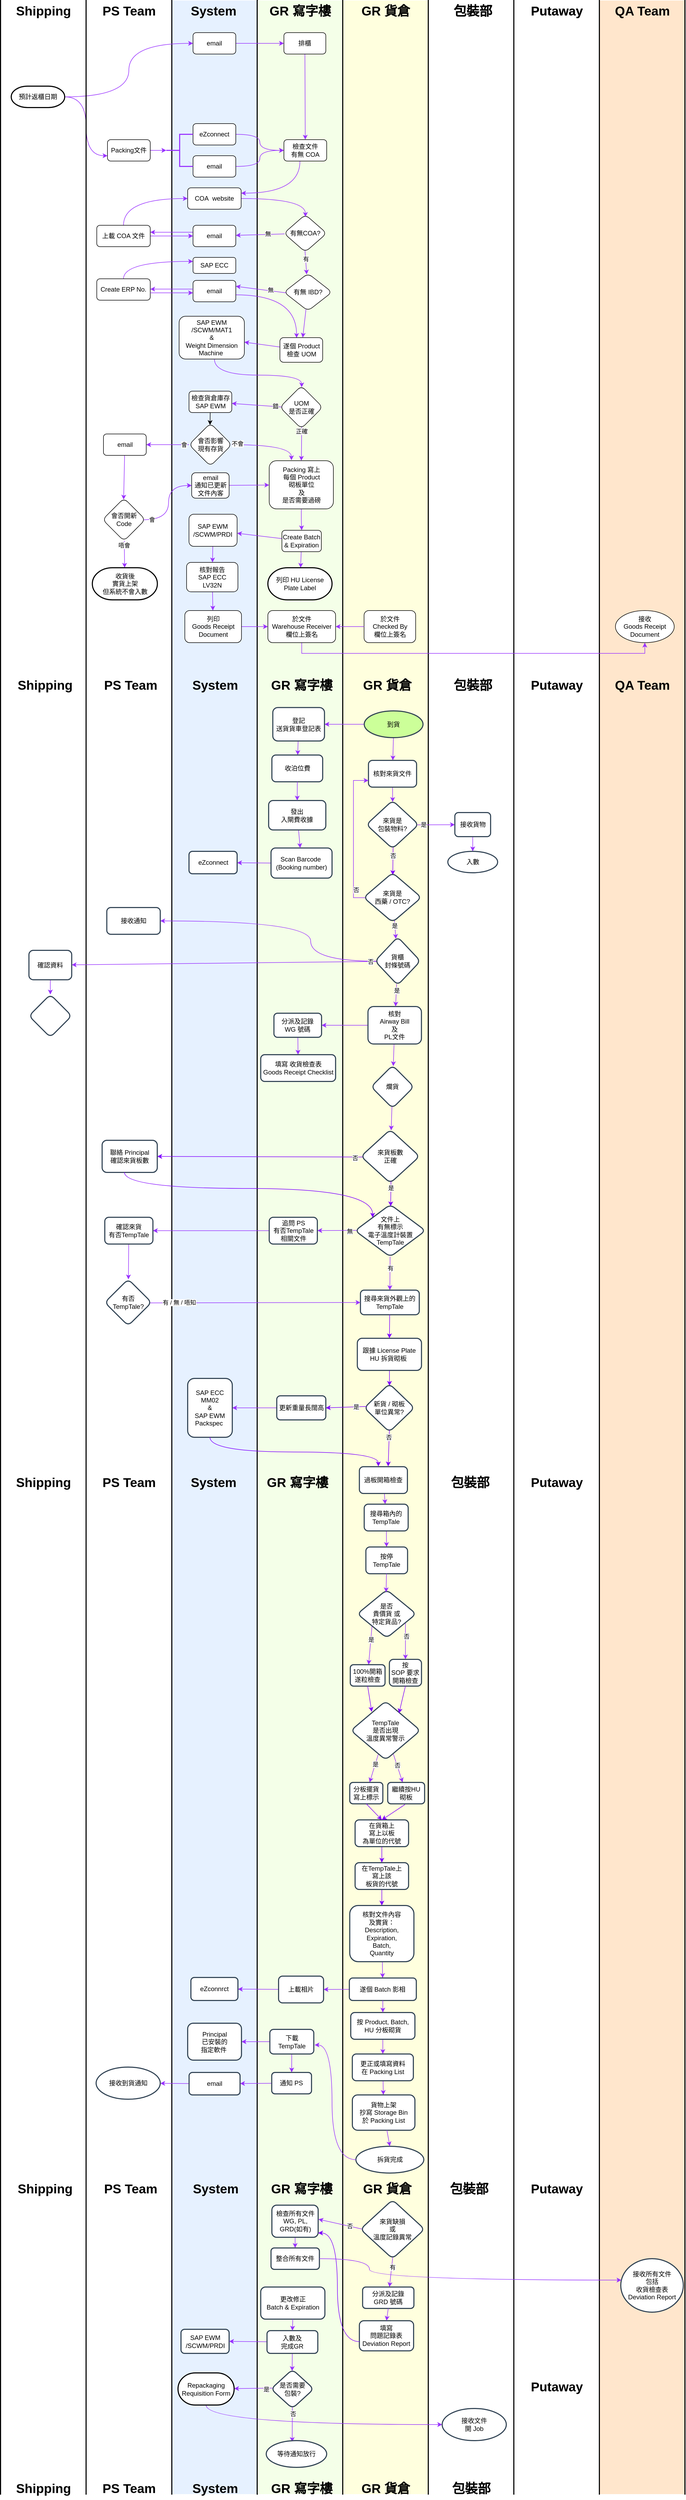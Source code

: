 <mxfile version="16.2.6" type="github">
  <diagram id="s4VGrTQf0zmznQmlyb4M" name="第1頁">
    <mxGraphModel dx="1444" dy="1446" grid="1" gridSize="10" guides="1" tooltips="1" connect="1" arrows="1" fold="1" page="1" pageScale="1" pageWidth="827" pageHeight="1169" math="0" shadow="0">
      <root>
        <mxCell id="0" />
        <mxCell id="1" parent="0" />
        <mxCell id="wtAP92UuIrIzknXgb895-1" value="" style="shape=partialRectangle;whiteSpace=wrap;html=1;bottom=0;top=0;fillColor=#ffe6cc;strokeWidth=2;strokeColor=#000000;" parent="1" vertex="1">
          <mxGeometry x="320.0" y="-1160" width="160" height="4660" as="geometry" />
        </mxCell>
        <mxCell id="51Y_JJE3WGSCX0czTKx8-153" value="" style="shape=partialRectangle;whiteSpace=wrap;html=1;bottom=0;top=0;fillColor=#E6F1FF;strokeWidth=2;" parent="1" vertex="1">
          <mxGeometry x="-479.68" y="-1160" width="160" height="4660" as="geometry" />
        </mxCell>
        <mxCell id="xCn-x0LdSq2mbBBxVJVO-2" value="" style="shape=partialRectangle;whiteSpace=wrap;html=1;bottom=0;top=0;fillColor=#F4FFE8;strokeWidth=2;strokeColor=#000000;" parent="1" vertex="1">
          <mxGeometry x="-320.0" y="-1160" width="160" height="4660" as="geometry" />
        </mxCell>
        <mxCell id="51Y_JJE3WGSCX0czTKx8-156" value="" style="shape=partialRectangle;whiteSpace=wrap;html=1;bottom=0;top=0;fillColor=#FFFFDE;strokeWidth=2;" parent="1" vertex="1">
          <mxGeometry x="-160" y="-1160" width="160" height="4660" as="geometry" />
        </mxCell>
        <mxCell id="51Y_JJE3WGSCX0czTKx8-143" value="" style="shape=partialRectangle;whiteSpace=wrap;html=1;bottom=0;top=0;fillColor=none;strokeWidth=2;" parent="1" vertex="1">
          <mxGeometry x="160" y="-1160" width="160" height="4660" as="geometry" />
        </mxCell>
        <mxCell id="0sDIGlY-5JGgi3CpzUVk-6" style="edgeStyle=orthogonalEdgeStyle;rounded=0;orthogonalLoop=1;jettySize=auto;html=1;entryX=0;entryY=0.5;entryDx=0;entryDy=0;curved=1;fillColor=#dae8fc;strokeColor=#9933ff;" parent="1" source="51Y_JJE3WGSCX0czTKx8-147" target="51Y_JJE3WGSCX0czTKx8-168" edge="1">
          <mxGeometry relative="1" as="geometry" />
        </mxCell>
        <mxCell id="0sDIGlY-5JGgi3CpzUVk-11" style="edgeStyle=orthogonalEdgeStyle;curved=1;rounded=0;orthogonalLoop=1;jettySize=auto;html=1;entryX=0;entryY=0.75;entryDx=0;entryDy=0;fillColor=#dae8fc;strokeColor=#9933FF;" parent="1" source="51Y_JJE3WGSCX0czTKx8-147" target="51Y_JJE3WGSCX0czTKx8-201" edge="1">
          <mxGeometry relative="1" as="geometry" />
        </mxCell>
        <mxCell id="51Y_JJE3WGSCX0czTKx8-147" value="預計返櫃日期" style="strokeWidth=2;html=1;shape=mxgraph.flowchart.terminator;whiteSpace=wrap;" parent="1" vertex="1">
          <mxGeometry x="-780" y="-1000" width="100" height="40" as="geometry" />
        </mxCell>
        <mxCell id="51Y_JJE3WGSCX0czTKx8-148" value="Shipping" style="text;strokeColor=none;fillColor=none;html=1;fontSize=24;fontStyle=1;verticalAlign=middle;align=center;rounded=0;sketch=0;" parent="1" vertex="1">
          <mxGeometry x="-770" y="-1160" width="100" height="40" as="geometry" />
        </mxCell>
        <mxCell id="51Y_JJE3WGSCX0czTKx8-154" value="GR 寫字樓" style="text;strokeColor=none;fillColor=none;html=1;fontSize=24;fontStyle=1;verticalAlign=middle;align=center;rounded=0;sketch=0;" parent="1" vertex="1">
          <mxGeometry x="-290" y="-1160" width="100" height="40" as="geometry" />
        </mxCell>
        <mxCell id="51Y_JJE3WGSCX0czTKx8-157" value="GR 貨倉" style="text;strokeColor=none;fillColor=none;html=1;fontSize=24;fontStyle=1;verticalAlign=middle;align=center;rounded=0;sketch=0;" parent="1" vertex="1">
          <mxGeometry x="-130" y="-1160" width="100" height="40" as="geometry" />
        </mxCell>
        <mxCell id="0sDIGlY-5JGgi3CpzUVk-32" style="edgeStyle=orthogonalEdgeStyle;curved=1;rounded=0;orthogonalLoop=1;jettySize=auto;html=1;strokeColor=#9933FF;" parent="1" source="51Y_JJE3WGSCX0czTKx8-159" target="0sDIGlY-5JGgi3CpzUVk-30" edge="1">
          <mxGeometry relative="1" as="geometry" />
        </mxCell>
        <mxCell id="51Y_JJE3WGSCX0czTKx8-159" value="eZconnect" style="rounded=1;whiteSpace=wrap;html=1;sketch=0;" parent="1" vertex="1">
          <mxGeometry x="-440" y="-930" width="80" height="40" as="geometry" />
        </mxCell>
        <mxCell id="51Y_JJE3WGSCX0czTKx8-161" value="PS Team" style="text;strokeColor=none;fillColor=none;html=1;fontSize=24;fontStyle=1;verticalAlign=middle;align=center;rounded=0;sketch=0;" parent="1" vertex="1">
          <mxGeometry x="-610" y="-1160" width="100" height="40" as="geometry" />
        </mxCell>
        <mxCell id="0sDIGlY-5JGgi3CpzUVk-12" style="rounded=0;orthogonalLoop=1;jettySize=auto;html=1;entryX=0;entryY=0.5;entryDx=0;entryDy=0;fillColor=#dae8fc;strokeColor=#9933FF;" parent="1" source="51Y_JJE3WGSCX0czTKx8-168" target="51Y_JJE3WGSCX0czTKx8-171" edge="1">
          <mxGeometry relative="1" as="geometry" />
        </mxCell>
        <mxCell id="51Y_JJE3WGSCX0czTKx8-168" value="email" style="rounded=1;whiteSpace=wrap;html=1;sketch=0;" parent="1" vertex="1">
          <mxGeometry x="-440" y="-1100" width="80" height="40" as="geometry" />
        </mxCell>
        <mxCell id="10joTakosDb7csEgFEXi-39" style="edgeStyle=none;rounded=0;orthogonalLoop=1;jettySize=auto;html=1;strokeColor=#9933FF;" parent="1" source="51Y_JJE3WGSCX0czTKx8-171" target="0sDIGlY-5JGgi3CpzUVk-30" edge="1">
          <mxGeometry relative="1" as="geometry" />
        </mxCell>
        <mxCell id="51Y_JJE3WGSCX0czTKx8-171" value="排櫃" style="rounded=1;whiteSpace=wrap;html=1;sketch=0;" parent="1" vertex="1">
          <mxGeometry x="-270" y="-1100" width="78.35" height="40" as="geometry" />
        </mxCell>
        <mxCell id="51Y_JJE3WGSCX0czTKx8-178" value="" style="shape=partialRectangle;whiteSpace=wrap;html=1;bottom=0;top=0;fillColor=none;strokeWidth=2;" parent="1" vertex="1">
          <mxGeometry x="-800" y="-1160" width="160" height="4660" as="geometry" />
        </mxCell>
        <mxCell id="0sDIGlY-5JGgi3CpzUVk-34" style="edgeStyle=orthogonalEdgeStyle;curved=1;rounded=0;orthogonalLoop=1;jettySize=auto;html=1;entryX=0;entryY=0.5;entryDx=0;entryDy=0;strokeColor=#9933FF;" parent="1" source="51Y_JJE3WGSCX0czTKx8-185" target="0sDIGlY-5JGgi3CpzUVk-30" edge="1">
          <mxGeometry relative="1" as="geometry" />
        </mxCell>
        <mxCell id="51Y_JJE3WGSCX0czTKx8-185" value="email" style="rounded=1;whiteSpace=wrap;html=1;sketch=0;" parent="1" vertex="1">
          <mxGeometry x="-440" y="-870" width="80" height="40" as="geometry" />
        </mxCell>
        <mxCell id="51Y_JJE3WGSCX0czTKx8-188" value="" style="strokeWidth=2;html=1;shape=mxgraph.flowchart.annotation_2;align=left;labelPosition=right;pointerEvents=1;rounded=0;sketch=0;fillColor=none;strokeColor=#9933FF;" parent="1" vertex="1">
          <mxGeometry x="-490" y="-910" width="50" height="60" as="geometry" />
        </mxCell>
        <mxCell id="51Y_JJE3WGSCX0czTKx8-196" value="" style="edgeStyle=orthogonalEdgeStyle;curved=0;rounded=1;sketch=0;orthogonalLoop=1;jettySize=auto;html=1;exitX=1;exitY=0.5;exitDx=0;exitDy=0;fillColor=#dae8fc;strokeColor=#9933FF;" parent="1" source="51Y_JJE3WGSCX0czTKx8-201" target="51Y_JJE3WGSCX0czTKx8-188" edge="1">
          <mxGeometry relative="1" as="geometry">
            <mxPoint x="-520" y="-909.966" as="sourcePoint" />
          </mxGeometry>
        </mxCell>
        <mxCell id="51Y_JJE3WGSCX0czTKx8-201" value="Packing文件" style="rounded=1;whiteSpace=wrap;html=1;sketch=0;" parent="1" vertex="1">
          <mxGeometry x="-600" y="-900" width="80" height="40" as="geometry" />
        </mxCell>
        <mxCell id="0sDIGlY-5JGgi3CpzUVk-45" style="edgeStyle=orthogonalEdgeStyle;curved=1;rounded=0;orthogonalLoop=1;jettySize=auto;html=1;entryX=1;entryY=0.25;entryDx=0;entryDy=0;strokeColor=#9933FF;" parent="1" source="0sDIGlY-5JGgi3CpzUVk-30" target="0sDIGlY-5JGgi3CpzUVk-43" edge="1">
          <mxGeometry relative="1" as="geometry">
            <Array as="points">
              <mxPoint x="-240" y="-800" />
            </Array>
          </mxGeometry>
        </mxCell>
        <mxCell id="0sDIGlY-5JGgi3CpzUVk-30" value="檢查文件&lt;br&gt;有無 COA" style="whiteSpace=wrap;html=1;rounded=1;sketch=0;" parent="1" vertex="1">
          <mxGeometry x="-270" y="-900" width="80" height="40" as="geometry" />
        </mxCell>
        <mxCell id="0sDIGlY-5JGgi3CpzUVk-49" value="" style="edgeStyle=none;rounded=0;orthogonalLoop=1;jettySize=auto;html=1;strokeColor=#9933FF;" parent="1" source="0sDIGlY-5JGgi3CpzUVk-35" target="0sDIGlY-5JGgi3CpzUVk-38" edge="1">
          <mxGeometry relative="1" as="geometry" />
        </mxCell>
        <mxCell id="0sDIGlY-5JGgi3CpzUVk-52" value="無" style="edgeLabel;html=1;align=center;verticalAlign=middle;resizable=0;points=[];" parent="0sDIGlY-5JGgi3CpzUVk-49" vertex="1" connectable="0">
          <mxGeometry x="-0.308" y="-1" relative="1" as="geometry">
            <mxPoint as="offset" />
          </mxGeometry>
        </mxCell>
        <mxCell id="0sDIGlY-5JGgi3CpzUVk-57" value="" style="rounded=0;orthogonalLoop=1;jettySize=auto;html=1;exitX=0.492;exitY=0.953;exitDx=0;exitDy=0;exitPerimeter=0;strokeColor=#9933FF;" parent="1" source="0sDIGlY-5JGgi3CpzUVk-35" target="0sDIGlY-5JGgi3CpzUVk-56" edge="1">
          <mxGeometry relative="1" as="geometry" />
        </mxCell>
        <mxCell id="0sDIGlY-5JGgi3CpzUVk-58" value="有" style="edgeLabel;html=1;align=center;verticalAlign=middle;resizable=0;points=[];" parent="0sDIGlY-5JGgi3CpzUVk-57" vertex="1" connectable="0">
          <mxGeometry x="-0.284" relative="1" as="geometry">
            <mxPoint as="offset" />
          </mxGeometry>
        </mxCell>
        <mxCell id="0sDIGlY-5JGgi3CpzUVk-35" value="有無COA?" style="rhombus;whiteSpace=wrap;html=1;rounded=1;sketch=0;" parent="1" vertex="1">
          <mxGeometry x="-270" y="-760" width="80" height="70" as="geometry" />
        </mxCell>
        <mxCell id="0sDIGlY-5JGgi3CpzUVk-51" value="" style="edgeStyle=none;rounded=0;orthogonalLoop=1;jettySize=auto;html=1;strokeColor=#9933FF;" parent="1" edge="1">
          <mxGeometry relative="1" as="geometry">
            <mxPoint x="-440" y="-727" as="sourcePoint" />
            <mxPoint x="-520" y="-727" as="targetPoint" />
          </mxGeometry>
        </mxCell>
        <mxCell id="0sDIGlY-5JGgi3CpzUVk-38" value="email" style="whiteSpace=wrap;html=1;rounded=1;sketch=0;" parent="1" vertex="1">
          <mxGeometry x="-440" y="-740" width="80" height="40" as="geometry" />
        </mxCell>
        <mxCell id="0sDIGlY-5JGgi3CpzUVk-46" style="edgeStyle=orthogonalEdgeStyle;curved=1;rounded=0;orthogonalLoop=1;jettySize=auto;html=1;entryX=0.503;entryY=0.063;entryDx=0;entryDy=0;entryPerimeter=0;strokeColor=#9933FF;" parent="1" source="0sDIGlY-5JGgi3CpzUVk-43" target="0sDIGlY-5JGgi3CpzUVk-35" edge="1">
          <mxGeometry relative="1" as="geometry">
            <mxPoint x="-240" y="-750" as="targetPoint" />
          </mxGeometry>
        </mxCell>
        <mxCell id="0sDIGlY-5JGgi3CpzUVk-43" value="COA&amp;nbsp; website" style="rounded=1;whiteSpace=wrap;html=1;sketch=0;" parent="1" vertex="1">
          <mxGeometry x="-450" y="-810" width="100" height="40" as="geometry" />
        </mxCell>
        <mxCell id="0sDIGlY-5JGgi3CpzUVk-55" value="" style="edgeStyle=orthogonalEdgeStyle;curved=1;rounded=0;orthogonalLoop=1;jettySize=auto;html=1;strokeColor=#9933FF;" parent="1" source="0sDIGlY-5JGgi3CpzUVk-50" target="0sDIGlY-5JGgi3CpzUVk-38" edge="1">
          <mxGeometry relative="1" as="geometry" />
        </mxCell>
        <mxCell id="-dL7hMxCjh7UT4JnPMMj-67" style="edgeStyle=orthogonalEdgeStyle;curved=1;rounded=0;orthogonalLoop=1;jettySize=auto;html=1;entryX=0;entryY=0.5;entryDx=0;entryDy=0;endArrow=classic;endFill=1;strokeColor=#9933FF;" parent="1" source="0sDIGlY-5JGgi3CpzUVk-50" target="0sDIGlY-5JGgi3CpzUVk-43" edge="1">
          <mxGeometry relative="1" as="geometry">
            <Array as="points">
              <mxPoint x="-570" y="-790" />
            </Array>
          </mxGeometry>
        </mxCell>
        <mxCell id="0sDIGlY-5JGgi3CpzUVk-50" value="上載 COA 文件" style="whiteSpace=wrap;html=1;rounded=1;sketch=0;" parent="1" vertex="1">
          <mxGeometry x="-620" y="-740" width="100" height="40" as="geometry" />
        </mxCell>
        <mxCell id="0sDIGlY-5JGgi3CpzUVk-64" value="" style="rounded=0;orthogonalLoop=1;jettySize=auto;html=1;exitX=0.063;exitY=0.522;exitDx=0;exitDy=0;exitPerimeter=0;strokeColor=#9933FF;" parent="1" source="0sDIGlY-5JGgi3CpzUVk-56" edge="1">
          <mxGeometry relative="1" as="geometry">
            <mxPoint x="-270" y="-626" as="sourcePoint" />
            <mxPoint x="-360" y="-626" as="targetPoint" />
          </mxGeometry>
        </mxCell>
        <mxCell id="XXsCVbEEHnOgJnBoPXKC-60" value="無" style="edgeLabel;html=1;align=center;verticalAlign=middle;resizable=0;points=[];" parent="0sDIGlY-5JGgi3CpzUVk-64" vertex="1" connectable="0">
          <mxGeometry x="-0.362" y="-2" relative="1" as="geometry">
            <mxPoint as="offset" />
          </mxGeometry>
        </mxCell>
        <mxCell id="XXsCVbEEHnOgJnBoPXKC-61" value="" style="edgeStyle=none;rounded=0;orthogonalLoop=1;jettySize=auto;html=1;shadow=0;strokeColor=#9933FF;" parent="1" source="0sDIGlY-5JGgi3CpzUVk-56" target="0sDIGlY-5JGgi3CpzUVk-90" edge="1">
          <mxGeometry relative="1" as="geometry" />
        </mxCell>
        <mxCell id="0sDIGlY-5JGgi3CpzUVk-56" value="有無 IBD?" style="rhombus;whiteSpace=wrap;html=1;rounded=1;sketch=0;" parent="1" vertex="1">
          <mxGeometry x="-270" y="-650" width="90" height="70" as="geometry" />
        </mxCell>
        <mxCell id="0sDIGlY-5JGgi3CpzUVk-106" style="edgeStyle=orthogonalEdgeStyle;curved=1;rounded=0;orthogonalLoop=1;jettySize=auto;html=1;entryX=0.39;entryY=0.011;entryDx=0;entryDy=0;entryPerimeter=0;strokeColor=#9933FF;" parent="1" source="0sDIGlY-5JGgi3CpzUVk-63" target="0sDIGlY-5JGgi3CpzUVk-90" edge="1">
          <mxGeometry relative="1" as="geometry">
            <Array as="points">
              <mxPoint x="-246" y="-610" />
            </Array>
          </mxGeometry>
        </mxCell>
        <mxCell id="0sDIGlY-5JGgi3CpzUVk-63" value="email" style="whiteSpace=wrap;html=1;rounded=1;sketch=0;" parent="1" vertex="1">
          <mxGeometry x="-440" y="-637" width="80" height="40" as="geometry" />
        </mxCell>
        <mxCell id="0sDIGlY-5JGgi3CpzUVk-69" value="" style="rounded=0;orthogonalLoop=1;jettySize=auto;html=1;exitX=0.044;exitY=0.495;exitDx=0;exitDy=0;exitPerimeter=0;strokeColor=#9933FF;" parent="1" source="0sDIGlY-5JGgi3CpzUVk-92" target="0sDIGlY-5JGgi3CpzUVk-68" edge="1">
          <mxGeometry relative="1" as="geometry">
            <mxPoint x="-270" y="-520" as="sourcePoint" />
          </mxGeometry>
        </mxCell>
        <mxCell id="0sDIGlY-5JGgi3CpzUVk-70" value="錯" style="edgeLabel;html=1;align=center;verticalAlign=middle;resizable=0;points=[];" parent="0sDIGlY-5JGgi3CpzUVk-69" vertex="1" connectable="0">
          <mxGeometry x="-0.733" y="-1" relative="1" as="geometry">
            <mxPoint as="offset" />
          </mxGeometry>
        </mxCell>
        <mxCell id="0sDIGlY-5JGgi3CpzUVk-78" value="" style="rounded=0;orthogonalLoop=1;jettySize=auto;html=1;entryX=0.491;entryY=0.041;entryDx=0;entryDy=0;entryPerimeter=0;" parent="1" source="0sDIGlY-5JGgi3CpzUVk-68" target="0sDIGlY-5JGgi3CpzUVk-75" edge="1">
          <mxGeometry relative="1" as="geometry" />
        </mxCell>
        <mxCell id="0sDIGlY-5JGgi3CpzUVk-68" value="檢查貨倉庫存&lt;br&gt;SAP EWM" style="whiteSpace=wrap;html=1;rounded=1;sketch=0;" parent="1" vertex="1">
          <mxGeometry x="-447.5" y="-430" width="80" height="40" as="geometry" />
        </mxCell>
        <mxCell id="-dL7hMxCjh7UT4JnPMMj-20" value="" style="edgeStyle=orthogonalEdgeStyle;rounded=0;orthogonalLoop=1;jettySize=auto;html=1;strokeColor=#9933FF;" parent="1" source="0sDIGlY-5JGgi3CpzUVk-71" target="-dL7hMxCjh7UT4JnPMMj-19" edge="1">
          <mxGeometry relative="1" as="geometry" />
        </mxCell>
        <mxCell id="0sDIGlY-5JGgi3CpzUVk-71" value="Packing 寫上&lt;br&gt;每個 Product&lt;br&gt;砌板單位&lt;br&gt;及&lt;br&gt;是否需要過磅" style="whiteSpace=wrap;html=1;rounded=1;sketch=0;" parent="1" vertex="1">
          <mxGeometry x="-297.5" y="-300" width="120" height="90" as="geometry" />
        </mxCell>
        <mxCell id="0sDIGlY-5JGgi3CpzUVk-79" value="" style="edgeStyle=orthogonalEdgeStyle;curved=1;rounded=0;orthogonalLoop=1;jettySize=auto;html=1;strokeColor=#9933FF;" parent="1" source="0sDIGlY-5JGgi3CpzUVk-75" target="0sDIGlY-5JGgi3CpzUVk-76" edge="1">
          <mxGeometry relative="1" as="geometry" />
        </mxCell>
        <mxCell id="0sDIGlY-5JGgi3CpzUVk-108" value="會" style="edgeLabel;html=1;align=center;verticalAlign=middle;resizable=0;points=[];" parent="0sDIGlY-5JGgi3CpzUVk-79" vertex="1" connectable="0">
          <mxGeometry x="-0.746" relative="1" as="geometry">
            <mxPoint as="offset" />
          </mxGeometry>
        </mxCell>
        <mxCell id="0sDIGlY-5JGgi3CpzUVk-114" style="edgeStyle=orthogonalEdgeStyle;curved=1;rounded=0;orthogonalLoop=1;jettySize=auto;html=1;entryX=0.346;entryY=-0.01;entryDx=0;entryDy=0;entryPerimeter=0;strokeColor=#9933FF;" parent="1" source="0sDIGlY-5JGgi3CpzUVk-75" target="0sDIGlY-5JGgi3CpzUVk-71" edge="1">
          <mxGeometry relative="1" as="geometry" />
        </mxCell>
        <mxCell id="0sDIGlY-5JGgi3CpzUVk-115" value="不會" style="edgeLabel;html=1;align=center;verticalAlign=middle;resizable=0;points=[];" parent="0sDIGlY-5JGgi3CpzUVk-114" vertex="1" connectable="0">
          <mxGeometry x="-0.858" y="2" relative="1" as="geometry">
            <mxPoint as="offset" />
          </mxGeometry>
        </mxCell>
        <mxCell id="0sDIGlY-5JGgi3CpzUVk-75" value="會否影響&lt;br&gt;現有存貨" style="rhombus;whiteSpace=wrap;html=1;rounded=1;sketch=0;" parent="1" vertex="1">
          <mxGeometry x="-447.5" y="-370" width="80" height="80" as="geometry" />
        </mxCell>
        <mxCell id="0sDIGlY-5JGgi3CpzUVk-81" value="" style="rounded=0;orthogonalLoop=1;jettySize=auto;html=1;entryX=0.492;entryY=0.033;entryDx=0;entryDy=0;entryPerimeter=0;strokeColor=#9933FF;" parent="1" source="0sDIGlY-5JGgi3CpzUVk-76" target="0sDIGlY-5JGgi3CpzUVk-80" edge="1">
          <mxGeometry relative="1" as="geometry" />
        </mxCell>
        <mxCell id="0sDIGlY-5JGgi3CpzUVk-76" value="email" style="whiteSpace=wrap;html=1;rounded=1;sketch=0;" parent="1" vertex="1">
          <mxGeometry x="-607.5" y="-350" width="80" height="40" as="geometry" />
        </mxCell>
        <mxCell id="0sDIGlY-5JGgi3CpzUVk-83" value="" style="rounded=0;orthogonalLoop=1;jettySize=auto;html=1;strokeColor=#9933FF;" parent="1" source="0sDIGlY-5JGgi3CpzUVk-80" target="0sDIGlY-5JGgi3CpzUVk-82" edge="1">
          <mxGeometry relative="1" as="geometry" />
        </mxCell>
        <mxCell id="0sDIGlY-5JGgi3CpzUVk-84" value="唔會" style="edgeLabel;html=1;align=center;verticalAlign=middle;resizable=0;points=[];" parent="0sDIGlY-5JGgi3CpzUVk-83" vertex="1" connectable="0">
          <mxGeometry x="-0.691" y="-1" relative="1" as="geometry">
            <mxPoint as="offset" />
          </mxGeometry>
        </mxCell>
        <mxCell id="0sDIGlY-5JGgi3CpzUVk-87" value="" style="edgeStyle=orthogonalEdgeStyle;curved=1;rounded=0;orthogonalLoop=1;jettySize=auto;html=1;exitX=0.965;exitY=0.504;exitDx=0;exitDy=0;exitPerimeter=0;strokeColor=#9933FF;" parent="1" source="0sDIGlY-5JGgi3CpzUVk-80" target="0sDIGlY-5JGgi3CpzUVk-86" edge="1">
          <mxGeometry relative="1" as="geometry" />
        </mxCell>
        <mxCell id="0sDIGlY-5JGgi3CpzUVk-88" value="會" style="edgeLabel;html=1;align=center;verticalAlign=middle;resizable=0;points=[];" parent="0sDIGlY-5JGgi3CpzUVk-87" vertex="1" connectable="0">
          <mxGeometry x="-0.804" y="1" relative="1" as="geometry">
            <mxPoint as="offset" />
          </mxGeometry>
        </mxCell>
        <mxCell id="0sDIGlY-5JGgi3CpzUVk-80" value="會否開新&lt;br&gt;Code" style="rhombus;whiteSpace=wrap;html=1;rounded=1;sketch=0;" parent="1" vertex="1">
          <mxGeometry x="-609.14" y="-230" width="80" height="80" as="geometry" />
        </mxCell>
        <mxCell id="0sDIGlY-5JGgi3CpzUVk-82" value="收貨後&lt;br&gt;實貨上架&lt;br&gt;但系統不會入數" style="strokeWidth=2;html=1;shape=mxgraph.flowchart.terminator;whiteSpace=wrap;" parent="1" vertex="1">
          <mxGeometry x="-628.32" y="-100" width="121.64" height="60" as="geometry" />
        </mxCell>
        <mxCell id="-dL7hMxCjh7UT4JnPMMj-66" value="" style="edgeStyle=none;rounded=0;orthogonalLoop=1;jettySize=auto;html=1;strokeColor=#9933FF;" parent="1" source="0sDIGlY-5JGgi3CpzUVk-86" target="0sDIGlY-5JGgi3CpzUVk-71" edge="1">
          <mxGeometry relative="1" as="geometry" />
        </mxCell>
        <mxCell id="0sDIGlY-5JGgi3CpzUVk-86" value="email&lt;br&gt;通知已更新&lt;br&gt;文件內客" style="whiteSpace=wrap;html=1;rounded=1;sketch=0;" parent="1" vertex="1">
          <mxGeometry x="-442.5" y="-277.5" width="70" height="47.5" as="geometry" />
        </mxCell>
        <mxCell id="0sDIGlY-5JGgi3CpzUVk-100" value="" style="edgeStyle=none;rounded=0;orthogonalLoop=1;jettySize=auto;html=1;strokeColor=#9933FF;" parent="1" source="0sDIGlY-5JGgi3CpzUVk-90" target="0sDIGlY-5JGgi3CpzUVk-91" edge="1">
          <mxGeometry relative="1" as="geometry" />
        </mxCell>
        <mxCell id="0sDIGlY-5JGgi3CpzUVk-90" value="遂個 Product&lt;br&gt;檢查 UOM" style="whiteSpace=wrap;html=1;rounded=1;sketch=0;" parent="1" vertex="1">
          <mxGeometry x="-277.5" y="-530" width="80" height="46" as="geometry" />
        </mxCell>
        <mxCell id="0sDIGlY-5JGgi3CpzUVk-105" style="edgeStyle=orthogonalEdgeStyle;rounded=0;orthogonalLoop=1;jettySize=auto;html=1;entryX=0.509;entryY=0.035;entryDx=0;entryDy=0;curved=1;entryPerimeter=0;strokeColor=#9933FF;" parent="1" source="0sDIGlY-5JGgi3CpzUVk-91" target="0sDIGlY-5JGgi3CpzUVk-92" edge="1">
          <mxGeometry relative="1" as="geometry">
            <Array as="points">
              <mxPoint x="-400" y="-460" />
              <mxPoint x="-237" y="-460" />
            </Array>
          </mxGeometry>
        </mxCell>
        <mxCell id="0sDIGlY-5JGgi3CpzUVk-91" value="SAP EWM&lt;br&gt;/SCWM/MAT1&lt;br&gt;&amp;amp;&lt;br&gt;Weight Dimension Machine&amp;nbsp;" style="whiteSpace=wrap;html=1;rounded=1;sketch=0;" parent="1" vertex="1">
          <mxGeometry x="-466.02" y="-570" width="122.04" height="80" as="geometry" />
        </mxCell>
        <mxCell id="0sDIGlY-5JGgi3CpzUVk-107" value="" style="edgeStyle=orthogonalEdgeStyle;curved=1;rounded=0;orthogonalLoop=1;jettySize=auto;html=1;exitX=0.508;exitY=0.95;exitDx=0;exitDy=0;exitPerimeter=0;strokeColor=#9933FF;" parent="1" source="0sDIGlY-5JGgi3CpzUVk-92" target="0sDIGlY-5JGgi3CpzUVk-71" edge="1">
          <mxGeometry relative="1" as="geometry" />
        </mxCell>
        <mxCell id="0sDIGlY-5JGgi3CpzUVk-116" value="正確" style="edgeLabel;html=1;align=center;verticalAlign=middle;resizable=0;points=[];" parent="0sDIGlY-5JGgi3CpzUVk-107" vertex="1" connectable="0">
          <mxGeometry x="-0.725" relative="1" as="geometry">
            <mxPoint as="offset" />
          </mxGeometry>
        </mxCell>
        <mxCell id="0sDIGlY-5JGgi3CpzUVk-92" value="UOM&lt;br&gt;是否正確" style="rhombus;whiteSpace=wrap;html=1;rounded=1;sketch=0;" parent="1" vertex="1">
          <mxGeometry x="-277.5" y="-440" width="80" height="80" as="geometry" />
        </mxCell>
        <mxCell id="-dL7hMxCjh7UT4JnPMMj-70" style="edgeStyle=orthogonalEdgeStyle;curved=1;rounded=0;orthogonalLoop=1;jettySize=auto;html=1;exitX=0.5;exitY=0;exitDx=0;exitDy=0;entryX=0;entryY=0.25;entryDx=0;entryDy=0;endArrow=classic;endFill=1;strokeColor=#9933FF;" parent="1" source="0sDIGlY-5JGgi3CpzUVk-93" target="-dL7hMxCjh7UT4JnPMMj-68" edge="1">
          <mxGeometry relative="1" as="geometry" />
        </mxCell>
        <mxCell id="0sDIGlY-5JGgi3CpzUVk-93" value="Create ERP No." style="whiteSpace=wrap;html=1;rounded=1;sketch=0;" parent="1" vertex="1">
          <mxGeometry x="-620" y="-640" width="100" height="40" as="geometry" />
        </mxCell>
        <mxCell id="0sDIGlY-5JGgi3CpzUVk-98" value="" style="edgeStyle=none;rounded=0;orthogonalLoop=1;jettySize=auto;html=1;strokeColor=#9933FF;" parent="1" edge="1">
          <mxGeometry relative="1" as="geometry">
            <mxPoint x="-440" y="-620.74" as="sourcePoint" />
            <mxPoint x="-520" y="-620.74" as="targetPoint" />
          </mxGeometry>
        </mxCell>
        <mxCell id="0sDIGlY-5JGgi3CpzUVk-99" value="" style="edgeStyle=orthogonalEdgeStyle;curved=1;rounded=0;orthogonalLoop=1;jettySize=auto;html=1;strokeColor=#9933FF;" parent="1" edge="1">
          <mxGeometry relative="1" as="geometry">
            <mxPoint x="-520" y="-613.74" as="sourcePoint" />
            <mxPoint x="-440" y="-613.74" as="targetPoint" />
          </mxGeometry>
        </mxCell>
        <mxCell id="-dL7hMxCjh7UT4JnPMMj-18" value="System" style="text;strokeColor=none;fillColor=none;html=1;fontSize=24;fontStyle=1;verticalAlign=middle;align=center;rounded=0;sketch=0;" parent="1" vertex="1">
          <mxGeometry x="-452.5" y="-1160" width="100" height="40" as="geometry" />
        </mxCell>
        <mxCell id="-dL7hMxCjh7UT4JnPMMj-22" value="" style="rounded=0;orthogonalLoop=1;jettySize=auto;html=1;strokeColor=#9933FF;" parent="1" source="-dL7hMxCjh7UT4JnPMMj-19" target="-dL7hMxCjh7UT4JnPMMj-21" edge="1">
          <mxGeometry relative="1" as="geometry" />
        </mxCell>
        <mxCell id="-dL7hMxCjh7UT4JnPMMj-28" value="" style="edgeStyle=none;rounded=0;orthogonalLoop=1;jettySize=auto;html=1;strokeColor=#9933FF;" parent="1" source="-dL7hMxCjh7UT4JnPMMj-19" target="-dL7hMxCjh7UT4JnPMMj-23" edge="1">
          <mxGeometry relative="1" as="geometry" />
        </mxCell>
        <mxCell id="-dL7hMxCjh7UT4JnPMMj-19" value="Create Batch&lt;br&gt;&amp;amp; Expiration" style="whiteSpace=wrap;html=1;rounded=1;sketch=0;" parent="1" vertex="1">
          <mxGeometry x="-273.75" y="-170" width="73.75" height="40" as="geometry" />
        </mxCell>
        <mxCell id="-dL7hMxCjh7UT4JnPMMj-21" value="列印 HU License Plate Label" style="strokeWidth=2;html=1;shape=mxgraph.flowchart.terminator;whiteSpace=wrap;" parent="1" vertex="1">
          <mxGeometry x="-300" y="-100" width="120" height="60" as="geometry" />
        </mxCell>
        <mxCell id="wtAP92UuIrIzknXgb895-20" value="" style="edgeStyle=none;rounded=0;orthogonalLoop=1;jettySize=auto;html=1;strokeColor=#9933FF;" parent="1" source="-dL7hMxCjh7UT4JnPMMj-23" target="wtAP92UuIrIzknXgb895-19" edge="1">
          <mxGeometry relative="1" as="geometry" />
        </mxCell>
        <mxCell id="-dL7hMxCjh7UT4JnPMMj-23" value="SAP EWM&lt;br&gt;/SCWM/PRDI" style="whiteSpace=wrap;html=1;rounded=1;sketch=0;" parent="1" vertex="1">
          <mxGeometry x="-447.55" y="-200" width="90" height="60" as="geometry" />
        </mxCell>
        <mxCell id="-dL7hMxCjh7UT4JnPMMj-48" value="" style="edgeStyle=none;rounded=0;orthogonalLoop=1;jettySize=auto;html=1;strokeColor=#9933FF;" parent="1" source="-dL7hMxCjh7UT4JnPMMj-37" target="xCn-x0LdSq2mbBBxVJVO-3" edge="1">
          <mxGeometry relative="1" as="geometry">
            <mxPoint x="-205" y="198.75" as="targetPoint" />
          </mxGeometry>
        </mxCell>
        <mxCell id="-dL7hMxCjh7UT4JnPMMj-63" value="" style="edgeStyle=none;rounded=0;orthogonalLoop=1;jettySize=auto;html=1;strokeColor=#9933FF;" parent="1" source="-dL7hMxCjh7UT4JnPMMj-37" target="-dL7hMxCjh7UT4JnPMMj-62" edge="1">
          <mxGeometry relative="1" as="geometry" />
        </mxCell>
        <mxCell id="-dL7hMxCjh7UT4JnPMMj-37" value="到貨" style="ellipse;whiteSpace=wrap;html=1;rounded=1;shadow=0;strokeColor=#314354;strokeWidth=2;fillColor=#CCFF99;" parent="1" vertex="1">
          <mxGeometry x="-119.83" y="167.5" width="110" height="50" as="geometry" />
        </mxCell>
        <mxCell id="-dL7hMxCjh7UT4JnPMMj-54" value="" style="edgeStyle=none;rounded=0;orthogonalLoop=1;jettySize=auto;html=1;strokeColor=#9933FF;exitX=0;exitY=0.5;exitDx=0;exitDy=0;" parent="1" source="xCn-x0LdSq2mbBBxVJVO-4" target="-dL7hMxCjh7UT4JnPMMj-53" edge="1">
          <mxGeometry relative="1" as="geometry">
            <mxPoint x="-295" y="296.25" as="sourcePoint" />
          </mxGeometry>
        </mxCell>
        <mxCell id="-dL7hMxCjh7UT4JnPMMj-53" value="eZconnect" style="whiteSpace=wrap;html=1;rounded=1;shadow=0;strokeColor=#314354;strokeWidth=2;fillColor=#FFFFFF;" parent="1" vertex="1">
          <mxGeometry x="-447.5" y="430" width="90" height="41.88" as="geometry" />
        </mxCell>
        <mxCell id="-dL7hMxCjh7UT4JnPMMj-55" value="Shipping" style="text;strokeColor=none;fillColor=none;html=1;fontSize=24;fontStyle=1;verticalAlign=middle;align=center;rounded=0;sketch=0;" parent="1" vertex="1">
          <mxGeometry x="-766.87" y="100" width="100" height="40" as="geometry" />
        </mxCell>
        <mxCell id="-dL7hMxCjh7UT4JnPMMj-56" value="GR 寫字樓" style="text;strokeColor=none;fillColor=none;html=1;fontSize=24;fontStyle=1;verticalAlign=middle;align=center;rounded=0;sketch=0;" parent="1" vertex="1">
          <mxGeometry x="-286.87" y="100" width="100" height="40" as="geometry" />
        </mxCell>
        <mxCell id="-dL7hMxCjh7UT4JnPMMj-57" value="GR 貨倉" style="text;strokeColor=none;fillColor=none;html=1;fontSize=24;fontStyle=1;verticalAlign=middle;align=center;rounded=0;sketch=0;" parent="1" vertex="1">
          <mxGeometry x="-126.87" y="100" width="100" height="40" as="geometry" />
        </mxCell>
        <mxCell id="-dL7hMxCjh7UT4JnPMMj-58" value="PS Team" style="text;strokeColor=none;fillColor=none;html=1;fontSize=24;fontStyle=1;verticalAlign=middle;align=center;rounded=0;sketch=0;" parent="1" vertex="1">
          <mxGeometry x="-606.87" y="100" width="100" height="40" as="geometry" />
        </mxCell>
        <mxCell id="-dL7hMxCjh7UT4JnPMMj-61" value="System" style="text;strokeColor=none;fillColor=none;html=1;fontSize=24;fontStyle=1;verticalAlign=middle;align=center;rounded=0;sketch=0;" parent="1" vertex="1">
          <mxGeometry x="-449.37" y="100" width="100" height="40" as="geometry" />
        </mxCell>
        <mxCell id="4b1m9ikiccHRpkiheYTt-42" value="" style="rounded=0;orthogonalLoop=1;jettySize=auto;html=1;entryX=0.502;entryY=0.03;entryDx=0;entryDy=0;entryPerimeter=0;strokeColor=#9933FF;" parent="1" source="-dL7hMxCjh7UT4JnPMMj-62" target="4b1m9ikiccHRpkiheYTt-36" edge="1">
          <mxGeometry relative="1" as="geometry" />
        </mxCell>
        <mxCell id="-dL7hMxCjh7UT4JnPMMj-62" value="核對來貨文件" style="whiteSpace=wrap;html=1;rounded=1;shadow=0;strokeColor=#314354;strokeWidth=2;fillColor=#FFFFFF;" parent="1" vertex="1">
          <mxGeometry x="-111.87" y="260" width="90" height="50" as="geometry" />
        </mxCell>
        <mxCell id="-dL7hMxCjh7UT4JnPMMj-68" value="SAP ECC" style="whiteSpace=wrap;html=1;rounded=1;sketch=0;" parent="1" vertex="1">
          <mxGeometry x="-440" y="-680" width="80" height="30" as="geometry" />
        </mxCell>
        <mxCell id="4b1m9ikiccHRpkiheYTt-13" value="包裝部" style="text;strokeColor=none;fillColor=none;html=1;fontSize=24;fontStyle=1;verticalAlign=middle;align=center;rounded=0;sketch=0;" parent="1" vertex="1">
          <mxGeometry x="33.13" y="-1160" width="100" height="40" as="geometry" />
        </mxCell>
        <mxCell id="4b1m9ikiccHRpkiheYTt-14" value="Putaway" style="text;strokeColor=none;fillColor=none;html=1;fontSize=24;fontStyle=1;verticalAlign=middle;align=center;rounded=0;sketch=0;" parent="1" vertex="1">
          <mxGeometry x="190" y="-1160" width="100" height="40" as="geometry" />
        </mxCell>
        <mxCell id="4b1m9ikiccHRpkiheYTt-16" value="包裝部" style="text;strokeColor=none;fillColor=none;html=1;fontSize=24;fontStyle=1;verticalAlign=middle;align=center;rounded=0;sketch=0;" parent="1" vertex="1">
          <mxGeometry x="33.13" y="-1160" width="100" height="40" as="geometry" />
        </mxCell>
        <mxCell id="4b1m9ikiccHRpkiheYTt-17" value="Putaway" style="text;strokeColor=none;fillColor=none;html=1;fontSize=24;fontStyle=1;verticalAlign=middle;align=center;rounded=0;sketch=0;" parent="1" vertex="1">
          <mxGeometry x="190" y="-1160" width="100" height="40" as="geometry" />
        </mxCell>
        <mxCell id="4b1m9ikiccHRpkiheYTt-26" value="包裝部" style="text;strokeColor=none;fillColor=none;html=1;fontSize=24;fontStyle=1;verticalAlign=middle;align=center;rounded=0;sketch=0;" parent="1" vertex="1">
          <mxGeometry x="33.13" y="100" width="100" height="40" as="geometry" />
        </mxCell>
        <mxCell id="4b1m9ikiccHRpkiheYTt-27" value="Putaway" style="text;strokeColor=none;fillColor=none;html=1;fontSize=24;fontStyle=1;verticalAlign=middle;align=center;rounded=0;sketch=0;" parent="1" vertex="1">
          <mxGeometry x="190" y="100" width="100" height="40" as="geometry" />
        </mxCell>
        <mxCell id="4b1m9ikiccHRpkiheYTt-41" value="" style="rounded=0;orthogonalLoop=1;jettySize=auto;html=1;exitX=0.975;exitY=0.506;exitDx=0;exitDy=0;exitPerimeter=0;strokeColor=#9933FF;" parent="1" source="4b1m9ikiccHRpkiheYTt-36" target="4b1m9ikiccHRpkiheYTt-38" edge="1">
          <mxGeometry relative="1" as="geometry" />
        </mxCell>
        <mxCell id="4b1m9ikiccHRpkiheYTt-43" value="是" style="edgeLabel;html=1;align=center;verticalAlign=middle;resizable=0;points=[];" parent="4b1m9ikiccHRpkiheYTt-41" vertex="1" connectable="0">
          <mxGeometry x="-0.688" y="1" relative="1" as="geometry">
            <mxPoint as="offset" />
          </mxGeometry>
        </mxCell>
        <mxCell id="10joTakosDb7csEgFEXi-16" style="rounded=0;orthogonalLoop=1;jettySize=auto;html=1;strokeColor=#7F00FF;entryX=0.504;entryY=0.046;entryDx=0;entryDy=0;entryPerimeter=0;exitX=0.511;exitY=0.954;exitDx=0;exitDy=0;exitPerimeter=0;" parent="1" source="4b1m9ikiccHRpkiheYTt-36" target="10joTakosDb7csEgFEXi-2" edge="1">
          <mxGeometry relative="1" as="geometry" />
        </mxCell>
        <mxCell id="k30M70qhMYFnIltZ5wiN-57" value="否" style="edgeLabel;html=1;align=center;verticalAlign=middle;resizable=0;points=[];" parent="10joTakosDb7csEgFEXi-16" vertex="1" connectable="0">
          <mxGeometry x="-0.364" relative="1" as="geometry">
            <mxPoint as="offset" />
          </mxGeometry>
        </mxCell>
        <mxCell id="4b1m9ikiccHRpkiheYTt-36" value="來貨是&lt;br&gt;包裝物料?" style="rhombus;whiteSpace=wrap;html=1;rounded=1;shadow=0;strokeColor=#314354;strokeWidth=2;fillColor=#FFFFFF;" parent="1" vertex="1">
          <mxGeometry x="-115.79" y="335" width="97.84" height="90" as="geometry" />
        </mxCell>
        <mxCell id="4b1m9ikiccHRpkiheYTt-49" value="" style="edgeStyle=orthogonalEdgeStyle;rounded=0;orthogonalLoop=1;jettySize=auto;html=1;strokeColor=#9933FF;" parent="1" source="4b1m9ikiccHRpkiheYTt-38" target="4b1m9ikiccHRpkiheYTt-48" edge="1">
          <mxGeometry relative="1" as="geometry" />
        </mxCell>
        <mxCell id="4b1m9ikiccHRpkiheYTt-38" value="接收貨物" style="whiteSpace=wrap;html=1;rounded=1;shadow=0;strokeColor=#314354;strokeWidth=2;fillColor=none;" parent="1" vertex="1">
          <mxGeometry x="49.69" y="357.5" width="66.87" height="45" as="geometry" />
        </mxCell>
        <mxCell id="4b1m9ikiccHRpkiheYTt-48" value="入數" style="ellipse;whiteSpace=wrap;html=1;rounded=1;shadow=0;strokeColor=#314354;strokeWidth=2;fillColor=none;" parent="1" vertex="1">
          <mxGeometry x="36.56" y="430" width="93.13" height="40" as="geometry" />
        </mxCell>
        <mxCell id="4b1m9ikiccHRpkiheYTt-65" value="" style="edgeStyle=none;rounded=0;orthogonalLoop=1;jettySize=auto;html=1;strokeColor=#9933FF;" parent="1" source="4b1m9ikiccHRpkiheYTt-60" target="4b1m9ikiccHRpkiheYTt-64" edge="1">
          <mxGeometry relative="1" as="geometry" />
        </mxCell>
        <mxCell id="4b1m9ikiccHRpkiheYTt-60" value="更新重量長闊高" style="whiteSpace=wrap;html=1;rounded=1;shadow=0;strokeColor=#314354;strokeWidth=2;fillColor=#FFFFFF;" parent="1" vertex="1">
          <mxGeometry x="-283.37" y="1447.49" width="91.72" height="45" as="geometry" />
        </mxCell>
        <mxCell id="4b1m9ikiccHRpkiheYTt-64" value="SAP ECC MM02&lt;br&gt;&amp;amp;&lt;br&gt;SAP EWM&lt;br&gt;Packspec&amp;nbsp;" style="whiteSpace=wrap;html=1;rounded=1;shadow=0;strokeColor=#314354;strokeWidth=2;fillColor=#FFFFFF;" parent="1" vertex="1">
          <mxGeometry x="-450" y="1414.99" width="83.44" height="110.01" as="geometry" />
        </mxCell>
        <mxCell id="4b1m9ikiccHRpkiheYTt-141" value="Shipping" style="text;strokeColor=none;fillColor=none;html=1;fontSize=24;fontStyle=1;verticalAlign=middle;align=center;rounded=0;sketch=0;" parent="1" vertex="1">
          <mxGeometry x="-770" y="1590" width="100" height="40" as="geometry" />
        </mxCell>
        <mxCell id="4b1m9ikiccHRpkiheYTt-142" value="GR 寫字樓" style="text;strokeColor=none;fillColor=none;html=1;fontSize=24;fontStyle=1;verticalAlign=middle;align=center;rounded=0;sketch=0;" parent="1" vertex="1">
          <mxGeometry x="-295" y="1590" width="100" height="40" as="geometry" />
        </mxCell>
        <mxCell id="4b1m9ikiccHRpkiheYTt-144" value="PS Team" style="text;strokeColor=none;fillColor=none;html=1;fontSize=24;fontStyle=1;verticalAlign=middle;align=center;rounded=0;sketch=0;" parent="1" vertex="1">
          <mxGeometry x="-610" y="1590" width="100" height="40" as="geometry" />
        </mxCell>
        <mxCell id="4b1m9ikiccHRpkiheYTt-145" value="System" style="text;strokeColor=none;fillColor=none;html=1;fontSize=24;fontStyle=1;verticalAlign=middle;align=center;rounded=0;sketch=0;" parent="1" vertex="1">
          <mxGeometry x="-452.34" y="1590" width="100" height="40" as="geometry" />
        </mxCell>
        <mxCell id="XXsCVbEEHnOgJnBoPXKC-9" value="SAP EWM&lt;br&gt;/SCWM/PRDI" style="whiteSpace=wrap;html=1;rounded=1;shadow=0;strokeColor=#314354;strokeWidth=2;fillColor=#FFFFFF;" parent="1" vertex="1">
          <mxGeometry x="-462.5" y="3192.0" width="90" height="45" as="geometry" />
        </mxCell>
        <mxCell id="XXsCVbEEHnOgJnBoPXKC-13" style="edgeStyle=none;rounded=0;orthogonalLoop=1;jettySize=auto;html=1;exitX=0;exitY=1;exitDx=0;exitDy=0;strokeColor=#000000;" parent="1" source="XXsCVbEEHnOgJnBoPXKC-9" target="XXsCVbEEHnOgJnBoPXKC-9" edge="1">
          <mxGeometry relative="1" as="geometry" />
        </mxCell>
        <mxCell id="XXsCVbEEHnOgJnBoPXKC-21" value="Putaway" style="text;strokeColor=none;fillColor=none;html=1;fontSize=24;fontStyle=1;verticalAlign=middle;align=center;rounded=0;sketch=0;" parent="1" vertex="1">
          <mxGeometry x="190" y="1590" width="100" height="40" as="geometry" />
        </mxCell>
        <mxCell id="XXsCVbEEHnOgJnBoPXKC-22" value="包裝部" style="text;strokeColor=none;fillColor=none;html=1;fontSize=24;fontStyle=1;verticalAlign=middle;align=center;rounded=0;sketch=0;" parent="1" vertex="1">
          <mxGeometry x="28.43" y="1590" width="100" height="40" as="geometry" />
        </mxCell>
        <mxCell id="XXsCVbEEHnOgJnBoPXKC-45" style="edgeStyle=none;rounded=0;orthogonalLoop=1;jettySize=auto;html=1;entryX=1;entryY=0.5;entryDx=0;entryDy=0;strokeColor=#9933FF;" parent="1" source="XXsCVbEEHnOgJnBoPXKC-40" target="XXsCVbEEHnOgJnBoPXKC-9" edge="1">
          <mxGeometry relative="1" as="geometry" />
        </mxCell>
        <mxCell id="9vsrs8CR2xWLtp_Od_7o-19" value="" style="edgeStyle=none;rounded=0;orthogonalLoop=1;jettySize=auto;html=1;strokeColor=#9933FF;entryX=0.494;entryY=0.04;entryDx=0;entryDy=0;entryPerimeter=0;" parent="1" source="XXsCVbEEHnOgJnBoPXKC-40" target="9vsrs8CR2xWLtp_Od_7o-18" edge="1">
          <mxGeometry relative="1" as="geometry" />
        </mxCell>
        <mxCell id="XXsCVbEEHnOgJnBoPXKC-40" value="入數及&lt;br&gt;完成GR" style="whiteSpace=wrap;html=1;rounded=1;shadow=0;strokeColor=#314354;strokeWidth=2;fillColor=#FFFFFF;" parent="1" vertex="1">
          <mxGeometry x="-301.62" y="3194.5" width="94.99" height="42.5" as="geometry" />
        </mxCell>
        <mxCell id="9vsrs8CR2xWLtp_Od_7o-21" style="edgeStyle=none;rounded=0;orthogonalLoop=1;jettySize=auto;html=1;entryX=0.533;entryY=0.013;entryDx=0;entryDy=0;entryPerimeter=0;strokeColor=#9933FF;exitX=0.499;exitY=0.959;exitDx=0;exitDy=0;exitPerimeter=0;" parent="1" source="9vsrs8CR2xWLtp_Od_7o-18" edge="1">
          <mxGeometry relative="1" as="geometry">
            <mxPoint x="-254.556" y="3402.585" as="targetPoint" />
          </mxGeometry>
        </mxCell>
        <mxCell id="9vsrs8CR2xWLtp_Od_7o-22" value="否" style="edgeLabel;html=1;align=center;verticalAlign=middle;resizable=0;points=[];" parent="9vsrs8CR2xWLtp_Od_7o-21" vertex="1" connectable="0">
          <mxGeometry x="-0.621" y="1" relative="1" as="geometry">
            <mxPoint as="offset" />
          </mxGeometry>
        </mxCell>
        <mxCell id="9vsrs8CR2xWLtp_Od_7o-24" value="" style="edgeStyle=none;rounded=0;orthogonalLoop=1;jettySize=auto;html=1;strokeColor=#9933FF;exitX=0.034;exitY=0.477;exitDx=0;exitDy=0;exitPerimeter=0;" parent="1" source="9vsrs8CR2xWLtp_Od_7o-18" target="9vsrs8CR2xWLtp_Od_7o-23" edge="1">
          <mxGeometry relative="1" as="geometry" />
        </mxCell>
        <mxCell id="9vsrs8CR2xWLtp_Od_7o-40" value="是" style="edgeLabel;html=1;align=center;verticalAlign=middle;resizable=0;points=[];" parent="9vsrs8CR2xWLtp_Od_7o-24" vertex="1" connectable="0">
          <mxGeometry x="-0.667" y="2" relative="1" as="geometry">
            <mxPoint as="offset" />
          </mxGeometry>
        </mxCell>
        <mxCell id="9vsrs8CR2xWLtp_Od_7o-18" value="是否需要&lt;br&gt;包裝?" style="rhombus;whiteSpace=wrap;html=1;rounded=1;shadow=0;strokeColor=#314354;strokeWidth=2;fillColor=#FFFFFF;" parent="1" vertex="1">
          <mxGeometry x="-294.13" y="3267.0" width="80" height="73" as="geometry" />
        </mxCell>
        <mxCell id="k30M70qhMYFnIltZ5wiN-35" value="" style="edgeStyle=orthogonalEdgeStyle;curved=1;orthogonalLoop=1;jettySize=auto;html=1;strokeColor=#9933FF;" parent="1" source="9vsrs8CR2xWLtp_Od_7o-23" target="k30M70qhMYFnIltZ5wiN-34" edge="1">
          <mxGeometry relative="1" as="geometry">
            <Array as="points">
              <mxPoint x="-416" y="3280" />
            </Array>
          </mxGeometry>
        </mxCell>
        <mxCell id="9vsrs8CR2xWLtp_Od_7o-23" value="Repackaging Requisition Form" style="strokeWidth=2;html=1;shape=mxgraph.flowchart.terminator;whiteSpace=wrap;" parent="1" vertex="1">
          <mxGeometry x="-468.08" y="3273.5" width="104.99" height="60" as="geometry" />
        </mxCell>
        <mxCell id="wtAP92UuIrIzknXgb895-43" value="" style="edgeStyle=none;rounded=0;orthogonalLoop=1;jettySize=auto;html=1;strokeColor=#9933FF;elbow=vertical;" parent="1" source="xCn-x0LdSq2mbBBxVJVO-3" target="wtAP92UuIrIzknXgb895-42" edge="1">
          <mxGeometry relative="1" as="geometry" />
        </mxCell>
        <mxCell id="xCn-x0LdSq2mbBBxVJVO-3" value="登記&lt;br&gt;送貨貨車登記表" style="whiteSpace=wrap;html=1;rounded=1;shadow=0;strokeColor=#314354;strokeWidth=2;fillColor=#FFFFFF;" parent="1" vertex="1">
          <mxGeometry x="-290.77" y="161.25" width="96.64" height="62.5" as="geometry" />
        </mxCell>
        <mxCell id="xCn-x0LdSq2mbBBxVJVO-4" value="Scan Barcode&amp;nbsp;&lt;br&gt;(Booking number)" style="whiteSpace=wrap;html=1;rounded=1;shadow=0;strokeColor=#314354;strokeWidth=2;fillColor=#FFFFFF;" parent="1" vertex="1">
          <mxGeometry x="-294.13" y="423.75" width="114.13" height="56.25" as="geometry" />
        </mxCell>
        <mxCell id="B6LUpJDBMQVNPhAsn9sS-4" value="" style="rounded=0;orthogonalLoop=1;jettySize=auto;html=1;strokeColor=#9933FF;" parent="1" source="mWjOr9oIFl4kfRmIek1W-2" target="B6LUpJDBMQVNPhAsn9sS-3" edge="1">
          <mxGeometry relative="1" as="geometry" />
        </mxCell>
        <mxCell id="wtAP92UuIrIzknXgb895-72" value="" style="edgeStyle=none;rounded=0;orthogonalLoop=1;jettySize=auto;html=1;strokeColor=#9933FF;elbow=vertical;" parent="1" target="wtAP92UuIrIzknXgb895-69" edge="1">
          <mxGeometry relative="1" as="geometry">
            <mxPoint x="-64" y="790" as="sourcePoint" />
          </mxGeometry>
        </mxCell>
        <mxCell id="mWjOr9oIFl4kfRmIek1W-2" value="核對&lt;br&gt;Airway Bill&lt;br&gt;及&lt;br&gt;PL文件" style="whiteSpace=wrap;html=1;rounded=1;shadow=0;strokeColor=#314354;strokeWidth=2;fillColor=#FFFFFF;" parent="1" vertex="1">
          <mxGeometry x="-112.79" y="720" width="99.99" height="70" as="geometry" />
        </mxCell>
        <mxCell id="mWjOr9oIFl4kfRmIek1W-14" value="" style="edgeStyle=none;rounded=0;orthogonalLoop=1;jettySize=auto;html=1;exitX=0.062;exitY=0.494;exitDx=0;exitDy=0;exitPerimeter=0;strokeColor=#9933FF;" parent="1" source="mWjOr9oIFl4kfRmIek1W-7" target="mWjOr9oIFl4kfRmIek1W-13" edge="1">
          <mxGeometry relative="1" as="geometry" />
        </mxCell>
        <mxCell id="mWjOr9oIFl4kfRmIek1W-15" value="無" style="edgeLabel;html=1;align=center;verticalAlign=middle;resizable=0;points=[];" parent="mWjOr9oIFl4kfRmIek1W-14" vertex="1" connectable="0">
          <mxGeometry x="-0.352" y="2" relative="1" as="geometry">
            <mxPoint x="7" y="-1" as="offset" />
          </mxGeometry>
        </mxCell>
        <mxCell id="mWjOr9oIFl4kfRmIek1W-68" style="edgeStyle=none;rounded=0;orthogonalLoop=1;jettySize=auto;html=1;strokeColor=#9933ff;entryX=0.5;entryY=0;entryDx=0;entryDy=0;" parent="1" source="mWjOr9oIFl4kfRmIek1W-7" target="mWjOr9oIFl4kfRmIek1W-9" edge="1">
          <mxGeometry relative="1" as="geometry" />
        </mxCell>
        <mxCell id="mWjOr9oIFl4kfRmIek1W-69" value="有" style="edgeLabel;html=1;align=center;verticalAlign=middle;resizable=0;points=[];" parent="mWjOr9oIFl4kfRmIek1W-68" vertex="1" connectable="0">
          <mxGeometry x="-0.324" relative="1" as="geometry">
            <mxPoint as="offset" />
          </mxGeometry>
        </mxCell>
        <mxCell id="mWjOr9oIFl4kfRmIek1W-7" value="文件上&lt;br&gt;有無標示&lt;br&gt;電子溫度計裝置&lt;br&gt;TempTale" style="rhombus;whiteSpace=wrap;html=1;rounded=1;shadow=0;strokeColor=#314354;strokeWidth=2;fillColor=#FFFFFF;" parent="1" vertex="1">
          <mxGeometry x="-137" y="1090.01" width="131.87" height="97.75" as="geometry" />
        </mxCell>
        <mxCell id="mWjOr9oIFl4kfRmIek1W-9" value="搜尋來貨外觀上的&lt;br&gt;TempTale" style="whiteSpace=wrap;html=1;rounded=1;shadow=0;strokeColor=#314354;strokeWidth=2;fillColor=#FFFFFF;" parent="1" vertex="1">
          <mxGeometry x="-126.87" y="1250" width="110" height="46" as="geometry" />
        </mxCell>
        <mxCell id="mWjOr9oIFl4kfRmIek1W-17" value="" style="edgeStyle=none;rounded=0;orthogonalLoop=1;jettySize=auto;html=1;strokeColor=#9933FF;" parent="1" source="mWjOr9oIFl4kfRmIek1W-13" target="mWjOr9oIFl4kfRmIek1W-16" edge="1">
          <mxGeometry relative="1" as="geometry" />
        </mxCell>
        <mxCell id="mWjOr9oIFl4kfRmIek1W-13" value="追問 PS &lt;br&gt;有否TempTale&lt;br&gt;相關文件" style="whiteSpace=wrap;html=1;rounded=1;shadow=0;strokeColor=#314354;strokeWidth=2;fillColor=#FFFFFF;" parent="1" vertex="1">
          <mxGeometry x="-297.5" y="1113.88" width="90.01" height="50" as="geometry" />
        </mxCell>
        <mxCell id="mWjOr9oIFl4kfRmIek1W-18" style="rounded=0;orthogonalLoop=1;jettySize=auto;html=1;exitX=0.967;exitY=0.51;exitDx=0;exitDy=0;exitPerimeter=0;strokeColor=#9933FF;" parent="1" source="mWjOr9oIFl4kfRmIek1W-53" target="mWjOr9oIFl4kfRmIek1W-9" edge="1">
          <mxGeometry relative="1" as="geometry" />
        </mxCell>
        <mxCell id="mWjOr9oIFl4kfRmIek1W-55" value="有 / 無 / 唔知" style="edgeLabel;html=1;align=center;verticalAlign=middle;resizable=0;points=[];" parent="mWjOr9oIFl4kfRmIek1W-18" vertex="1" connectable="0">
          <mxGeometry x="-0.887" relative="1" as="geometry">
            <mxPoint x="32" y="-1" as="offset" />
          </mxGeometry>
        </mxCell>
        <mxCell id="mWjOr9oIFl4kfRmIek1W-54" value="" style="edgeStyle=none;rounded=0;orthogonalLoop=1;jettySize=auto;html=1;strokeColor=#9933FF;fillColor=#e1d5e7;" parent="1" source="mWjOr9oIFl4kfRmIek1W-16" target="mWjOr9oIFl4kfRmIek1W-53" edge="1">
          <mxGeometry relative="1" as="geometry" />
        </mxCell>
        <mxCell id="mWjOr9oIFl4kfRmIek1W-16" value="確認來貨&lt;br&gt;有否TempTale" style="whiteSpace=wrap;html=1;rounded=1;shadow=0;strokeColor=#314354;strokeWidth=2;fillColor=#FFFFFF;" parent="1" vertex="1">
          <mxGeometry x="-605.01" y="1113.88" width="90.01" height="50" as="geometry" />
        </mxCell>
        <mxCell id="mWjOr9oIFl4kfRmIek1W-31" value="" style="edgeStyle=none;rounded=0;orthogonalLoop=1;jettySize=auto;html=1;strokeColor=#9933FF;" parent="1" source="mWjOr9oIFl4kfRmIek1W-27" target="mWjOr9oIFl4kfRmIek1W-30" edge="1">
          <mxGeometry relative="1" as="geometry" />
        </mxCell>
        <mxCell id="mWjOr9oIFl4kfRmIek1W-27" value="過板開箱檢查" style="whiteSpace=wrap;html=1;rounded=1;shadow=0;strokeColor=#314354;strokeWidth=2;fillColor=#FFFFFF;" parent="1" vertex="1">
          <mxGeometry x="-128.86" y="1580" width="89.83" height="50" as="geometry" />
        </mxCell>
        <mxCell id="n98nqfeLrBj82-TLXrYQ-8" value="" style="edgeStyle=none;rounded=0;orthogonalLoop=1;jettySize=auto;html=1;strokeColor=#9933FF;" parent="1" source="mWjOr9oIFl4kfRmIek1W-30" target="mWjOr9oIFl4kfRmIek1W-45" edge="1">
          <mxGeometry relative="1" as="geometry" />
        </mxCell>
        <mxCell id="mWjOr9oIFl4kfRmIek1W-30" value="搜尋箱內的&lt;br&gt;TempTale" style="whiteSpace=wrap;html=1;rounded=1;shadow=0;strokeColor=#314354;strokeWidth=2;fillColor=#FFFFFF;" parent="1" vertex="1">
          <mxGeometry x="-119.83" y="1650" width="82.2" height="50" as="geometry" />
        </mxCell>
        <mxCell id="mWjOr9oIFl4kfRmIek1W-39" value="" style="rounded=0;orthogonalLoop=1;jettySize=auto;html=1;strokeColor=#9933FF;exitX=0.818;exitY=0.667;exitDx=0;exitDy=0;exitPerimeter=0;" parent="1" source="mWjOr9oIFl4kfRmIek1W-34" target="mWjOr9oIFl4kfRmIek1W-38" edge="1">
          <mxGeometry relative="1" as="geometry" />
        </mxCell>
        <mxCell id="mWjOr9oIFl4kfRmIek1W-43" value="否" style="edgeLabel;html=1;align=center;verticalAlign=middle;resizable=0;points=[];" parent="mWjOr9oIFl4kfRmIek1W-39" vertex="1" connectable="0">
          <mxGeometry x="-0.229" y="1" relative="1" as="geometry">
            <mxPoint as="offset" />
          </mxGeometry>
        </mxCell>
        <mxCell id="mWjOr9oIFl4kfRmIek1W-42" value="" style="rounded=0;orthogonalLoop=1;jettySize=auto;html=1;strokeColor=#9933FF;exitX=0;exitY=1;exitDx=0;exitDy=0;" parent="1" source="mWjOr9oIFl4kfRmIek1W-34" target="mWjOr9oIFl4kfRmIek1W-41" edge="1">
          <mxGeometry relative="1" as="geometry" />
        </mxCell>
        <mxCell id="mWjOr9oIFl4kfRmIek1W-44" value="是" style="edgeLabel;html=1;align=center;verticalAlign=middle;resizable=0;points=[];" parent="mWjOr9oIFl4kfRmIek1W-42" vertex="1" connectable="0">
          <mxGeometry x="-0.295" relative="1" as="geometry">
            <mxPoint as="offset" />
          </mxGeometry>
        </mxCell>
        <mxCell id="mWjOr9oIFl4kfRmIek1W-34" value="是否&lt;br&gt;貴價貨 或&lt;br&gt;特定貨品?" style="rhombus;whiteSpace=wrap;html=1;rounded=1;shadow=0;strokeColor=#314354;strokeWidth=2;fillColor=#FFFFFF;" parent="1" vertex="1">
          <mxGeometry x="-132.71" y="1810" width="110" height="90" as="geometry" />
        </mxCell>
        <mxCell id="mWjOr9oIFl4kfRmIek1W-38" value="按 &lt;br&gt;SOP 要求&lt;br&gt;開箱檢查" style="whiteSpace=wrap;html=1;rounded=1;shadow=0;strokeColor=#314354;strokeWidth=2;fillColor=#FFFFFF;" parent="1" vertex="1">
          <mxGeometry x="-72.73" y="1940" width="60.03" height="50" as="geometry" />
        </mxCell>
        <mxCell id="mWjOr9oIFl4kfRmIek1W-41" value="&lt;span&gt;100%&lt;/span&gt;&lt;span&gt;開箱&lt;br&gt;遂粒檢查&lt;/span&gt;" style="whiteSpace=wrap;html=1;rounded=1;shadow=0;strokeColor=#314354;strokeWidth=2;fillColor=#FFFFFF;" parent="1" vertex="1">
          <mxGeometry x="-145.87" y="1950" width="65" height="40" as="geometry" />
        </mxCell>
        <mxCell id="mWjOr9oIFl4kfRmIek1W-45" value="按停&lt;br&gt;TempTale" style="whiteSpace=wrap;html=1;rounded=1;shadow=0;strokeColor=#314354;strokeWidth=2;fillColor=#FFFFFF;" parent="1" vertex="1">
          <mxGeometry x="-116.7" y="1730" width="77.97" height="50" as="geometry" />
        </mxCell>
        <mxCell id="mWjOr9oIFl4kfRmIek1W-53" value="有否&lt;br&gt;TempTale?" style="rhombus;whiteSpace=wrap;html=1;rounded=1;shadow=0;strokeColor=#314354;strokeWidth=2;fillColor=#FFFFFF;" parent="1" vertex="1">
          <mxGeometry x="-605.01" y="1229.5" width="87.5" height="87" as="geometry" />
        </mxCell>
        <mxCell id="10joTakosDb7csEgFEXi-74" style="rounded=0;orthogonalLoop=1;jettySize=auto;html=1;entryX=0.5;entryY=0;entryDx=0;entryDy=0;strokeColor=#7F00FF;" parent="1" source="mWjOr9oIFl4kfRmIek1W-56" target="mWjOr9oIFl4kfRmIek1W-58" edge="1">
          <mxGeometry relative="1" as="geometry" />
        </mxCell>
        <mxCell id="mWjOr9oIFl4kfRmIek1W-56" value="在貨箱上&lt;br&gt;寫上以板&lt;br&gt;為單位的代號" style="whiteSpace=wrap;html=1;rounded=1;shadow=0;strokeColor=#314354;strokeWidth=2;fillColor=#FFFFFF;" parent="1" vertex="1">
          <mxGeometry x="-136.87" y="2240" width="100" height="50" as="geometry" />
        </mxCell>
        <mxCell id="10joTakosDb7csEgFEXi-76" value="" style="rounded=0;orthogonalLoop=1;jettySize=auto;html=1;strokeColor=#7F00FF;" parent="1" source="mWjOr9oIFl4kfRmIek1W-58" target="10joTakosDb7csEgFEXi-75" edge="1">
          <mxGeometry relative="1" as="geometry" />
        </mxCell>
        <mxCell id="mWjOr9oIFl4kfRmIek1W-58" value="在TempTale上&lt;br&gt;寫上該&lt;br&gt;板貨的代號" style="whiteSpace=wrap;html=1;rounded=1;shadow=0;strokeColor=#314354;strokeWidth=2;fillColor=#FFFFFF;" parent="1" vertex="1">
          <mxGeometry x="-136.87" y="2320" width="100" height="50" as="geometry" />
        </mxCell>
        <mxCell id="mWjOr9oIFl4kfRmIek1W-71" value="" style="edgeStyle=none;rounded=0;orthogonalLoop=1;jettySize=auto;html=1;strokeColor=#9933FF;" parent="1" source="mWjOr9oIFl4kfRmIek1W-63" target="mWjOr9oIFl4kfRmIek1W-70" edge="1">
          <mxGeometry relative="1" as="geometry" />
        </mxCell>
        <mxCell id="mWjOr9oIFl4kfRmIek1W-72" value="是" style="edgeLabel;html=1;align=center;verticalAlign=middle;resizable=0;points=[];" parent="mWjOr9oIFl4kfRmIek1W-71" vertex="1" connectable="0">
          <mxGeometry x="-0.276" relative="1" as="geometry">
            <mxPoint as="offset" />
          </mxGeometry>
        </mxCell>
        <mxCell id="n98nqfeLrBj82-TLXrYQ-3" value="" style="edgeStyle=none;rounded=0;orthogonalLoop=1;jettySize=auto;html=1;strokeColor=#9933FF;" parent="1" source="mWjOr9oIFl4kfRmIek1W-63" target="n98nqfeLrBj82-TLXrYQ-2" edge="1">
          <mxGeometry relative="1" as="geometry" />
        </mxCell>
        <mxCell id="n98nqfeLrBj82-TLXrYQ-4" value="否" style="edgeLabel;html=1;align=center;verticalAlign=middle;resizable=0;points=[];" parent="n98nqfeLrBj82-TLXrYQ-3" vertex="1" connectable="0">
          <mxGeometry x="-0.462" y="-1" relative="1" as="geometry">
            <mxPoint x="3" y="7" as="offset" />
          </mxGeometry>
        </mxCell>
        <mxCell id="mWjOr9oIFl4kfRmIek1W-63" value="TempTale&lt;br&gt;是否出現&lt;br&gt;溫度異常警示" style="rhombus;whiteSpace=wrap;html=1;rounded=1;shadow=0;strokeColor=#314354;strokeWidth=2;fillColor=#FFFFFF;" parent="1" vertex="1">
          <mxGeometry x="-144.75" y="2018" width="130" height="110" as="geometry" />
        </mxCell>
        <mxCell id="mWjOr9oIFl4kfRmIek1W-70" value="分板擺貨&lt;br&gt;寫上標示" style="whiteSpace=wrap;html=1;rounded=1;shadow=0;strokeColor=#314354;strokeWidth=2;fillColor=#FFFFFF;" parent="1" vertex="1">
          <mxGeometry x="-146.86" y="2170" width="61.87" height="40" as="geometry" />
        </mxCell>
        <mxCell id="n98nqfeLrBj82-TLXrYQ-2" value="繼續按HU&lt;br&gt;砌板" style="whiteSpace=wrap;html=1;rounded=1;shadow=0;strokeColor=#314354;strokeWidth=2;fillColor=#FFFFFF;" parent="1" vertex="1">
          <mxGeometry x="-75.87" y="2170" width="68.99" height="40" as="geometry" />
        </mxCell>
        <mxCell id="n98nqfeLrBj82-TLXrYQ-7" value="" style="endArrow=classic;html=1;rounded=0;entryX=0.489;entryY=0.051;entryDx=0;entryDy=0;entryPerimeter=0;strokeColor=#9933FF;" parent="1" source="mWjOr9oIFl4kfRmIek1W-45" target="mWjOr9oIFl4kfRmIek1W-34" edge="1">
          <mxGeometry width="50" height="50" relative="1" as="geometry">
            <mxPoint x="-151.86" y="1800" as="sourcePoint" />
            <mxPoint x="-101.86" y="1750" as="targetPoint" />
          </mxGeometry>
        </mxCell>
        <mxCell id="10joTakosDb7csEgFEXi-5" style="rounded=0;orthogonalLoop=1;jettySize=auto;html=1;entryX=0;entryY=0.75;entryDx=0;entryDy=0;strokeColor=#9933FF;exitX=0.04;exitY=0.504;exitDx=0;exitDy=0;exitPerimeter=0;edgeStyle=elbowEdgeStyle;" parent="1" source="10joTakosDb7csEgFEXi-2" target="-dL7hMxCjh7UT4JnPMMj-62" edge="1">
          <mxGeometry relative="1" as="geometry">
            <Array as="points">
              <mxPoint x="-140" y="400" />
            </Array>
          </mxGeometry>
        </mxCell>
        <mxCell id="10joTakosDb7csEgFEXi-6" value="否" style="edgeLabel;html=1;align=center;verticalAlign=middle;resizable=0;points=[];" parent="10joTakosDb7csEgFEXi-5" vertex="1" connectable="0">
          <mxGeometry x="-0.66" relative="1" as="geometry">
            <mxPoint x="5" y="8" as="offset" />
          </mxGeometry>
        </mxCell>
        <mxCell id="wtAP92UuIrIzknXgb895-48" value="" style="edgeStyle=none;rounded=0;orthogonalLoop=1;jettySize=auto;html=1;strokeColor=#9933FF;elbow=vertical;" parent="1" source="10joTakosDb7csEgFEXi-2" target="wtAP92UuIrIzknXgb895-47" edge="1">
          <mxGeometry relative="1" as="geometry" />
        </mxCell>
        <mxCell id="wtAP92UuIrIzknXgb895-57" value="是" style="edgeLabel;html=1;align=center;verticalAlign=middle;resizable=0;points=[];" parent="wtAP92UuIrIzknXgb895-48" vertex="1" connectable="0">
          <mxGeometry x="-0.455" y="-1" relative="1" as="geometry">
            <mxPoint as="offset" />
          </mxGeometry>
        </mxCell>
        <mxCell id="10joTakosDb7csEgFEXi-2" value="來貨是&lt;br&gt;西藥 / OTC?" style="rhombus;whiteSpace=wrap;html=1;rounded=1;shadow=0;strokeColor=#314354;strokeWidth=2;fillColor=#FFFFFF;" parent="1" vertex="1">
          <mxGeometry x="-120.93" y="470" width="108.13" height="92.43" as="geometry" />
        </mxCell>
        <mxCell id="10joTakosDb7csEgFEXi-64" value="" style="rounded=0;orthogonalLoop=1;jettySize=auto;html=1;strokeColor=#7F00FF;entryX=0.503;entryY=0.042;entryDx=0;entryDy=0;entryPerimeter=0;" parent="1" source="10joTakosDb7csEgFEXi-36" target="10joTakosDb7csEgFEXi-63" edge="1">
          <mxGeometry relative="1" as="geometry" />
        </mxCell>
        <mxCell id="10joTakosDb7csEgFEXi-36" value="跟據 License Plate&lt;br&gt;HU 拆貨砌板&amp;nbsp;" style="whiteSpace=wrap;html=1;fillColor=#FFFFFF;strokeColor=#314354;rounded=1;shadow=0;strokeWidth=2;" parent="1" vertex="1">
          <mxGeometry x="-132.705" y="1340.005" width="120" height="60" as="geometry" />
        </mxCell>
        <mxCell id="10joTakosDb7csEgFEXi-48" value="" style="edgeStyle=none;rounded=0;orthogonalLoop=1;jettySize=auto;html=1;strokeColor=#7F00FF;exitX=0.056;exitY=0.513;exitDx=0;exitDy=0;exitPerimeter=0;" parent="1" source="10joTakosDb7csEgFEXi-45" target="10joTakosDb7csEgFEXi-47" edge="1">
          <mxGeometry relative="1" as="geometry" />
        </mxCell>
        <mxCell id="10joTakosDb7csEgFEXi-49" value="否" style="edgeLabel;html=1;align=center;verticalAlign=middle;resizable=0;points=[];" parent="10joTakosDb7csEgFEXi-48" vertex="1" connectable="0">
          <mxGeometry x="-0.914" y="1" relative="1" as="geometry">
            <mxPoint x="-1" as="offset" />
          </mxGeometry>
        </mxCell>
        <mxCell id="10joTakosDb7csEgFEXi-45" value="來貨板數&lt;br&gt;正確" style="rhombus;whiteSpace=wrap;html=1;fillColor=#FFFFFF;strokeColor=#314354;rounded=1;shadow=0;strokeWidth=2;" parent="1" vertex="1">
          <mxGeometry x="-125.86" y="950" width="109.59" height="100" as="geometry" />
        </mxCell>
        <mxCell id="10joTakosDb7csEgFEXi-47" value="聯絡 Principal&lt;br&gt;確認來貨板數" style="whiteSpace=wrap;html=1;fillColor=#FFFFFF;strokeColor=#314354;rounded=1;shadow=0;strokeWidth=2;" parent="1" vertex="1">
          <mxGeometry x="-610" y="970" width="103.14" height="60" as="geometry" />
        </mxCell>
        <mxCell id="10joTakosDb7csEgFEXi-53" value="" style="endArrow=classic;html=1;rounded=0;strokeColor=#7F00FF;curved=1;entryX=0.505;entryY=0.034;entryDx=0;entryDy=0;entryPerimeter=0;exitX=0.512;exitY=0.967;exitDx=0;exitDy=0;exitPerimeter=0;" parent="1" source="10joTakosDb7csEgFEXi-45" target="mWjOr9oIFl4kfRmIek1W-7" edge="1">
          <mxGeometry width="50" height="50" relative="1" as="geometry">
            <mxPoint x="-360" y="1060" as="sourcePoint" />
            <mxPoint x="-310" y="1010" as="targetPoint" />
          </mxGeometry>
        </mxCell>
        <mxCell id="10joTakosDb7csEgFEXi-54" value="是" style="edgeLabel;html=1;align=center;verticalAlign=middle;resizable=0;points=[];" parent="10joTakosDb7csEgFEXi-53" vertex="1" connectable="0">
          <mxGeometry x="-0.46" relative="1" as="geometry">
            <mxPoint as="offset" />
          </mxGeometry>
        </mxCell>
        <mxCell id="10joTakosDb7csEgFEXi-55" value="" style="endArrow=classic;html=1;rounded=0;strokeColor=#7F00FF;exitX=0.404;exitY=0.994;exitDx=0;exitDy=0;exitPerimeter=0;entryX=0;entryY=0;entryDx=0;entryDy=0;edgeStyle=orthogonalEdgeStyle;curved=1;" parent="1" source="10joTakosDb7csEgFEXi-47" target="mWjOr9oIFl4kfRmIek1W-7" edge="1">
          <mxGeometry width="50" height="50" relative="1" as="geometry">
            <mxPoint x="-220" y="1100" as="sourcePoint" />
            <mxPoint x="-170" y="1050" as="targetPoint" />
          </mxGeometry>
        </mxCell>
        <mxCell id="10joTakosDb7csEgFEXi-56" value="" style="endArrow=classic;html=1;rounded=0;strokeColor=#7F00FF;curved=1;entryX=0.5;entryY=0;entryDx=0;entryDy=0;" parent="1" source="mWjOr9oIFl4kfRmIek1W-9" target="10joTakosDb7csEgFEXi-36" edge="1">
          <mxGeometry width="50" height="50" relative="1" as="geometry">
            <mxPoint x="-220" y="1190" as="sourcePoint" />
            <mxPoint x="-170" y="1140" as="targetPoint" />
          </mxGeometry>
        </mxCell>
        <mxCell id="10joTakosDb7csEgFEXi-59" value="" style="endArrow=classic;html=1;rounded=0;strokeColor=#7F00FF;curved=1;entryX=0.3;entryY=0.182;entryDx=0;entryDy=0;entryPerimeter=0;exitX=0.5;exitY=1;exitDx=0;exitDy=0;" parent="1" source="mWjOr9oIFl4kfRmIek1W-41" target="mWjOr9oIFl4kfRmIek1W-63" edge="1">
          <mxGeometry width="50" height="50" relative="1" as="geometry">
            <mxPoint x="-222.88" y="2040" as="sourcePoint" />
            <mxPoint x="-172.88" y="1990" as="targetPoint" />
          </mxGeometry>
        </mxCell>
        <mxCell id="10joTakosDb7csEgFEXi-60" value="" style="endArrow=classic;html=1;rounded=0;strokeColor=#7F00FF;curved=1;exitX=0.5;exitY=1;exitDx=0;exitDy=0;entryX=0.692;entryY=0.207;entryDx=0;entryDy=0;entryPerimeter=0;" parent="1" source="mWjOr9oIFl4kfRmIek1W-38" target="mWjOr9oIFl4kfRmIek1W-63" edge="1">
          <mxGeometry width="50" height="50" relative="1" as="geometry">
            <mxPoint x="-222.88" y="2040" as="sourcePoint" />
            <mxPoint x="-50" y="2040" as="targetPoint" />
          </mxGeometry>
        </mxCell>
        <mxCell id="10joTakosDb7csEgFEXi-61" value="" style="endArrow=classic;html=1;rounded=0;strokeColor=#7F00FF;curved=1;entryX=0.5;entryY=0;entryDx=0;entryDy=0;exitX=0.5;exitY=1;exitDx=0;exitDy=0;" parent="1" source="mWjOr9oIFl4kfRmIek1W-70" target="mWjOr9oIFl4kfRmIek1W-56" edge="1">
          <mxGeometry width="50" height="50" relative="1" as="geometry">
            <mxPoint x="-222.88" y="2200" as="sourcePoint" />
            <mxPoint x="-172.88" y="2150" as="targetPoint" />
          </mxGeometry>
        </mxCell>
        <mxCell id="10joTakosDb7csEgFEXi-62" value="" style="endArrow=classic;html=1;rounded=0;strokeColor=#7F00FF;curved=1;entryX=0.5;entryY=0;entryDx=0;entryDy=0;exitX=0.467;exitY=1.033;exitDx=0;exitDy=0;exitPerimeter=0;" parent="1" source="n98nqfeLrBj82-TLXrYQ-2" target="mWjOr9oIFl4kfRmIek1W-56" edge="1">
          <mxGeometry width="50" height="50" relative="1" as="geometry">
            <mxPoint x="-112.88" y="2230" as="sourcePoint" />
            <mxPoint x="-62.88" y="2180" as="targetPoint" />
          </mxGeometry>
        </mxCell>
        <mxCell id="10joTakosDb7csEgFEXi-63" value="新貨 / 砌板&lt;br&gt;單位異常?" style="rhombus;whiteSpace=wrap;html=1;fillColor=#FFFFFF;strokeColor=#314354;rounded=1;shadow=0;strokeWidth=2;" parent="1" vertex="1">
          <mxGeometry x="-119.83" y="1424.99" width="94" height="90" as="geometry" />
        </mxCell>
        <mxCell id="10joTakosDb7csEgFEXi-66" value="" style="endArrow=classic;html=1;rounded=0;strokeColor=#7F00FF;exitX=0.501;exitY=0.96;exitDx=0;exitDy=0;exitPerimeter=0;entryX=0.599;entryY=-0.012;entryDx=0;entryDy=0;entryPerimeter=0;" parent="1" source="10joTakosDb7csEgFEXi-63" target="mWjOr9oIFl4kfRmIek1W-27" edge="1">
          <mxGeometry width="50" height="50" relative="1" as="geometry">
            <mxPoint x="-20" y="1500" as="sourcePoint" />
            <mxPoint x="30" y="1450" as="targetPoint" />
          </mxGeometry>
        </mxCell>
        <mxCell id="10joTakosDb7csEgFEXi-77" value="否" style="edgeLabel;html=1;align=center;verticalAlign=middle;resizable=0;points=[];" parent="10joTakosDb7csEgFEXi-66" vertex="1" connectable="0">
          <mxGeometry x="-0.61" y="-1" relative="1" as="geometry">
            <mxPoint as="offset" />
          </mxGeometry>
        </mxCell>
        <mxCell id="10joTakosDb7csEgFEXi-68" value="" style="endArrow=classic;html=1;rounded=0;strokeColor=#7F00FF;exitX=0.049;exitY=0.471;exitDx=0;exitDy=0;exitPerimeter=0;entryX=1;entryY=0.5;entryDx=0;entryDy=0;" parent="1" source="10joTakosDb7csEgFEXi-63" target="4b1m9ikiccHRpkiheYTt-60" edge="1">
          <mxGeometry width="50" height="50" relative="1" as="geometry">
            <mxPoint x="-490" y="1460" as="sourcePoint" />
            <mxPoint x="-440" y="1410" as="targetPoint" />
          </mxGeometry>
        </mxCell>
        <mxCell id="10joTakosDb7csEgFEXi-78" value="是" style="edgeLabel;html=1;align=center;verticalAlign=middle;resizable=0;points=[];" parent="10joTakosDb7csEgFEXi-68" vertex="1" connectable="0">
          <mxGeometry x="-0.479" relative="1" as="geometry">
            <mxPoint as="offset" />
          </mxGeometry>
        </mxCell>
        <mxCell id="10joTakosDb7csEgFEXi-72" value="" style="endArrow=classic;html=1;rounded=0;strokeColor=#7F00FF;exitX=0.5;exitY=1;exitDx=0;exitDy=0;edgeStyle=orthogonalEdgeStyle;curved=1;entryX=0.395;entryY=-0.011;entryDx=0;entryDy=0;entryPerimeter=0;" parent="1" source="4b1m9ikiccHRpkiheYTt-64" target="mWjOr9oIFl4kfRmIek1W-27" edge="1">
          <mxGeometry width="50" height="50" relative="1" as="geometry">
            <mxPoint x="-260" y="1530" as="sourcePoint" />
            <mxPoint x="-80" y="1580" as="targetPoint" />
          </mxGeometry>
        </mxCell>
        <mxCell id="k30M70qhMYFnIltZ5wiN-43" value="" style="orthogonalLoop=1;jettySize=auto;html=1;strokeColor=#9933FF;" parent="1" source="10joTakosDb7csEgFEXi-75" target="k30M70qhMYFnIltZ5wiN-42" edge="1">
          <mxGeometry relative="1" as="geometry" />
        </mxCell>
        <mxCell id="10joTakosDb7csEgFEXi-75" value="核對文件內容&lt;br&gt;及實貨：&lt;br&gt;Description,&lt;br&gt;Expiration,&lt;br&gt;Batch,&lt;br&gt;Quantity" style="whiteSpace=wrap;html=1;fillColor=#FFFFFF;strokeColor=#314354;rounded=1;shadow=0;strokeWidth=2;" parent="1" vertex="1">
          <mxGeometry x="-146.87" y="2400" width="120" height="105" as="geometry" />
        </mxCell>
        <mxCell id="B6LUpJDBMQVNPhAsn9sS-2" value="" style="rounded=0;orthogonalLoop=1;jettySize=auto;html=1;strokeColor=#9933FF;" parent="1" source="10joTakosDb7csEgFEXi-79" target="B6LUpJDBMQVNPhAsn9sS-1" edge="1">
          <mxGeometry relative="1" as="geometry" />
        </mxCell>
        <mxCell id="10joTakosDb7csEgFEXi-79" value="按 Product, Batch, HU 分板砌貨" style="whiteSpace=wrap;html=1;fillColor=#FFFFFF;strokeColor=#314354;rounded=1;shadow=0;strokeWidth=2;" parent="1" vertex="1">
          <mxGeometry x="-145" y="2600" width="120" height="50" as="geometry" />
        </mxCell>
        <mxCell id="k30M70qhMYFnIltZ5wiN-37" value="" style="orthogonalLoop=1;jettySize=auto;html=1;strokeColor=#9933FF;" parent="1" source="B6LUpJDBMQVNPhAsn9sS-1" target="k30M70qhMYFnIltZ5wiN-36" edge="1">
          <mxGeometry relative="1" as="geometry" />
        </mxCell>
        <mxCell id="B6LUpJDBMQVNPhAsn9sS-1" value="更正或填寫資料&lt;br&gt;在 Packing List" style="whiteSpace=wrap;html=1;fillColor=#FFFFFF;strokeColor=#314354;rounded=1;shadow=0;strokeWidth=2;" parent="1" vertex="1">
          <mxGeometry x="-142.09" y="2677.5" width="114.17" height="50" as="geometry" />
        </mxCell>
        <mxCell id="B6LUpJDBMQVNPhAsn9sS-6" value="" style="rounded=0;orthogonalLoop=1;jettySize=auto;html=1;strokeColor=#9933FF;" parent="1" source="B6LUpJDBMQVNPhAsn9sS-3" target="B6LUpJDBMQVNPhAsn9sS-5" edge="1">
          <mxGeometry relative="1" as="geometry" />
        </mxCell>
        <mxCell id="B6LUpJDBMQVNPhAsn9sS-3" value="分派及記錄&lt;br&gt;WG 號碼" style="whiteSpace=wrap;html=1;fillColor=#FFFFFF;strokeColor=#314354;rounded=1;shadow=0;strokeWidth=2;" parent="1" vertex="1">
          <mxGeometry x="-288.66" y="732.5" width="89.06" height="45" as="geometry" />
        </mxCell>
        <mxCell id="B6LUpJDBMQVNPhAsn9sS-5" value="填寫 收貨檢查表&lt;br&gt;Goods Receipt Checklist" style="whiteSpace=wrap;html=1;fillColor=#FFFFFF;strokeColor=#314354;rounded=1;shadow=0;strokeWidth=2;" parent="1" vertex="1">
          <mxGeometry x="-313.36" y="810" width="140" height="50" as="geometry" />
        </mxCell>
        <mxCell id="k30M70qhMYFnIltZ5wiN-1" value="GR 寫字樓" style="text;strokeColor=none;fillColor=none;html=1;fontSize=24;fontStyle=1;verticalAlign=middle;align=center;rounded=0;sketch=0;" parent="1" vertex="1">
          <mxGeometry x="-286.87" y="2910" width="100" height="40" as="geometry" />
        </mxCell>
        <mxCell id="k30M70qhMYFnIltZ5wiN-2" value="GR 貨倉" style="text;strokeColor=none;fillColor=none;html=1;fontSize=24;fontStyle=1;verticalAlign=middle;align=center;rounded=0;sketch=0;" parent="1" vertex="1">
          <mxGeometry x="-126.87" y="2910" width="100" height="40" as="geometry" />
        </mxCell>
        <mxCell id="k30M70qhMYFnIltZ5wiN-3" value="System" style="text;strokeColor=none;fillColor=none;html=1;fontSize=24;fontStyle=1;verticalAlign=middle;align=center;rounded=0;sketch=0;" parent="1" vertex="1">
          <mxGeometry x="-447.55" y="2910" width="100" height="40" as="geometry" />
        </mxCell>
        <mxCell id="k30M70qhMYFnIltZ5wiN-4" value="包裝部" style="text;strokeColor=none;fillColor=none;html=1;fontSize=24;fontStyle=1;verticalAlign=middle;align=center;rounded=0;sketch=0;" parent="1" vertex="1">
          <mxGeometry x="25.95" y="2910" width="100" height="40" as="geometry" />
        </mxCell>
        <mxCell id="k30M70qhMYFnIltZ5wiN-5" value="Putaway" style="text;strokeColor=none;fillColor=none;html=1;fontSize=24;fontStyle=1;verticalAlign=middle;align=center;rounded=0;sketch=0;" parent="1" vertex="1">
          <mxGeometry x="190" y="2910" width="100" height="40" as="geometry" />
        </mxCell>
        <mxCell id="k30M70qhMYFnIltZ5wiN-6" value="拆貨完成" style="ellipse;whiteSpace=wrap;html=1;rounded=1;shadow=0;strokeColor=#314354;strokeWidth=2;fillColor=default;" parent="1" vertex="1">
          <mxGeometry x="-135.39" y="2850" width="127.04" height="50" as="geometry" />
        </mxCell>
        <mxCell id="k30M70qhMYFnIltZ5wiN-20" value="" style="edgeStyle=none;rounded=0;orthogonalLoop=1;jettySize=auto;html=1;exitX=0.506;exitY=0.953;exitDx=0;exitDy=0;exitPerimeter=0;strokeColor=#9933FF;" parent="1" source="k30M70qhMYFnIltZ5wiN-12" target="k30M70qhMYFnIltZ5wiN-19" edge="1">
          <mxGeometry relative="1" as="geometry" />
        </mxCell>
        <mxCell id="k30M70qhMYFnIltZ5wiN-59" value="有" style="edgeLabel;html=1;align=center;verticalAlign=middle;resizable=0;points=[];" parent="k30M70qhMYFnIltZ5wiN-20" vertex="1" connectable="0">
          <mxGeometry x="-0.306" y="1" relative="1" as="geometry">
            <mxPoint as="offset" />
          </mxGeometry>
        </mxCell>
        <mxCell id="k30M70qhMYFnIltZ5wiN-25" value="" style="edgeStyle=none;rounded=0;orthogonalLoop=1;jettySize=auto;html=1;exitX=0.038;exitY=0.5;exitDx=0;exitDy=0;exitPerimeter=0;strokeColor=#9933FF;entryX=1.006;entryY=0.439;entryDx=0;entryDy=0;entryPerimeter=0;" parent="1" source="k30M70qhMYFnIltZ5wiN-12" target="k30M70qhMYFnIltZ5wiN-24" edge="1">
          <mxGeometry relative="1" as="geometry" />
        </mxCell>
        <mxCell id="k30M70qhMYFnIltZ5wiN-33" value="否" style="edgeLabel;html=1;align=center;verticalAlign=middle;resizable=0;points=[];" parent="k30M70qhMYFnIltZ5wiN-25" vertex="1" connectable="0">
          <mxGeometry x="-0.399" y="-1" relative="1" as="geometry">
            <mxPoint as="offset" />
          </mxGeometry>
        </mxCell>
        <mxCell id="k30M70qhMYFnIltZ5wiN-12" value="來貨缺損&lt;br&gt;或&lt;br&gt;溫度記錄異常" style="rhombus;whiteSpace=wrap;html=1;fillColor=#FFFFFF;strokeColor=#314354;rounded=1;shadow=0;strokeWidth=2;" parent="1" vertex="1">
          <mxGeometry x="-126.88" y="2950" width="120" height="110" as="geometry" />
        </mxCell>
        <mxCell id="k30M70qhMYFnIltZ5wiN-15" value="填寫&lt;br&gt;問題記錄表&lt;br&gt;Deviation Report" style="whiteSpace=wrap;html=1;fillColor=#FFFFFF;strokeColor=#314354;rounded=1;shadow=0;strokeWidth=2;" parent="1" vertex="1">
          <mxGeometry x="-128.86" y="3176" width="101.42" height="56.25" as="geometry" />
        </mxCell>
        <mxCell id="k30M70qhMYFnIltZ5wiN-19" value="分派及記錄&lt;br&gt;GRD 號碼" style="whiteSpace=wrap;html=1;fillColor=#FFFFFF;strokeColor=#314354;rounded=1;shadow=0;strokeWidth=2;" parent="1" vertex="1">
          <mxGeometry x="-122.82" y="3113" width="95.95" height="40" as="geometry" />
        </mxCell>
        <mxCell id="k30M70qhMYFnIltZ5wiN-21" value="" style="endArrow=classic;html=1;rounded=0;entryX=0.5;entryY=0;entryDx=0;entryDy=0;exitX=0.5;exitY=1;exitDx=0;exitDy=0;strokeColor=#9933FF;" parent="1" source="k30M70qhMYFnIltZ5wiN-19" target="k30M70qhMYFnIltZ5wiN-15" edge="1">
          <mxGeometry width="50" height="50" relative="1" as="geometry">
            <mxPoint x="-249.03" y="3072" as="sourcePoint" />
            <mxPoint x="-199.03" y="3022" as="targetPoint" />
          </mxGeometry>
        </mxCell>
        <mxCell id="wtAP92UuIrIzknXgb895-51" value="" style="edgeStyle=none;rounded=0;orthogonalLoop=1;jettySize=auto;html=1;strokeColor=#9933FF;elbow=vertical;" parent="1" source="k30M70qhMYFnIltZ5wiN-24" target="wtAP92UuIrIzknXgb895-50" edge="1">
          <mxGeometry relative="1" as="geometry" />
        </mxCell>
        <mxCell id="k30M70qhMYFnIltZ5wiN-24" value="檢查所有文件&lt;br&gt;WG, PL, &lt;br&gt;GRD(如有)" style="whiteSpace=wrap;html=1;fillColor=#FFFFFF;strokeColor=#314354;rounded=1;shadow=0;strokeWidth=2;" parent="1" vertex="1">
          <mxGeometry x="-292.5" y="2960" width="86.54" height="60" as="geometry" />
        </mxCell>
        <mxCell id="k30M70qhMYFnIltZ5wiN-29" value="更改修正&lt;br&gt;Batch &amp;amp; Expiration" style="whiteSpace=wrap;html=1;fillColor=#FFFFFF;strokeColor=#314354;rounded=1;shadow=0;strokeWidth=2;" parent="1" vertex="1">
          <mxGeometry x="-313.36" y="3113" width="120" height="60" as="geometry" />
        </mxCell>
        <mxCell id="k30M70qhMYFnIltZ5wiN-31" value="" style="endArrow=classic;html=1;rounded=0;entryX=0.5;entryY=0;entryDx=0;entryDy=0;exitX=0.5;exitY=1;exitDx=0;exitDy=0;strokeColor=#9933FF;" parent="1" source="k30M70qhMYFnIltZ5wiN-29" target="XXsCVbEEHnOgJnBoPXKC-40" edge="1">
          <mxGeometry width="50" height="50" relative="1" as="geometry">
            <mxPoint x="-269.03" y="3142" as="sourcePoint" />
            <mxPoint x="-219.03" y="3092" as="targetPoint" />
          </mxGeometry>
        </mxCell>
        <mxCell id="k30M70qhMYFnIltZ5wiN-32" value="" style="edgeStyle=orthogonalEdgeStyle;rounded=0;orthogonalLoop=1;jettySize=auto;html=1;strokeColor=#7F00FF;curved=1;" parent="1" source="k30M70qhMYFnIltZ5wiN-15" target="k30M70qhMYFnIltZ5wiN-24" edge="1">
          <mxGeometry width="50" height="50" relative="1" as="geometry">
            <mxPoint x="-269.03" y="3222" as="sourcePoint" />
            <mxPoint x="-219.03" y="3172" as="targetPoint" />
            <Array as="points">
              <mxPoint x="-170" y="3215" />
              <mxPoint x="-170" y="3012" />
            </Array>
          </mxGeometry>
        </mxCell>
        <mxCell id="k30M70qhMYFnIltZ5wiN-34" value="接收文件&lt;br&gt;開 Job" style="ellipse;whiteSpace=wrap;html=1;rounded=1;shadow=0;strokeColor=#314354;strokeWidth=2;fillColor=none;" parent="1" vertex="1">
          <mxGeometry x="25.945" y="3340.0" width="120" height="60" as="geometry" />
        </mxCell>
        <mxCell id="k30M70qhMYFnIltZ5wiN-36" value="貨物上架&lt;br&gt;抄寫 Storage Bin&lt;br&gt;於 Packing List" style="whiteSpace=wrap;html=1;fillColor=#FFFFFF;strokeColor=#314354;rounded=1;shadow=0;strokeWidth=2;" parent="1" vertex="1">
          <mxGeometry x="-141.99" y="2754" width="116.99" height="66" as="geometry" />
        </mxCell>
        <mxCell id="k30M70qhMYFnIltZ5wiN-38" value="" style="endArrow=classic;html=1;strokeColor=#9933FF;entryX=0.5;entryY=0;entryDx=0;entryDy=0;" parent="1" source="k30M70qhMYFnIltZ5wiN-36" target="k30M70qhMYFnIltZ5wiN-6" edge="1">
          <mxGeometry width="50" height="50" relative="1" as="geometry">
            <mxPoint x="-239.03" y="2792" as="sourcePoint" />
            <mxPoint x="-189.03" y="2742" as="targetPoint" />
          </mxGeometry>
        </mxCell>
        <mxCell id="k30M70qhMYFnIltZ5wiN-39" value="等待通知放行" style="ellipse;whiteSpace=wrap;html=1;rounded=1;shadow=0;strokeColor=#314354;strokeWidth=2;fillColor=default;" parent="1" vertex="1">
          <mxGeometry x="-303.08" y="3400" width="113.08" height="50" as="geometry" />
        </mxCell>
        <mxCell id="k30M70qhMYFnIltZ5wiN-48" value="" style="edgeStyle=none;orthogonalLoop=1;jettySize=auto;html=1;strokeColor=#9933FF;" parent="1" source="k30M70qhMYFnIltZ5wiN-40" target="k30M70qhMYFnIltZ5wiN-47" edge="1">
          <mxGeometry relative="1" as="geometry" />
        </mxCell>
        <mxCell id="k30M70qhMYFnIltZ5wiN-51" value="" style="edgeStyle=none;orthogonalLoop=1;jettySize=auto;html=1;strokeColor=#9933FF;" parent="1" source="k30M70qhMYFnIltZ5wiN-40" target="k30M70qhMYFnIltZ5wiN-50" edge="1">
          <mxGeometry relative="1" as="geometry" />
        </mxCell>
        <mxCell id="k30M70qhMYFnIltZ5wiN-40" value="下載&lt;br&gt;TempTale" style="whiteSpace=wrap;html=1;rounded=1;shadow=0;strokeColor=#314354;strokeWidth=2;fillColor=#FFFFFF;" parent="1" vertex="1">
          <mxGeometry x="-296.33" y="2631.5" width="82.2" height="46" as="geometry" />
        </mxCell>
        <mxCell id="wtAP92UuIrIzknXgb895-13" value="" style="edgeStyle=none;rounded=0;orthogonalLoop=1;jettySize=auto;html=1;strokeColor=#9933FF;" parent="1" source="k30M70qhMYFnIltZ5wiN-42" target="wtAP92UuIrIzknXgb895-12" edge="1">
          <mxGeometry relative="1" as="geometry" />
        </mxCell>
        <mxCell id="k30M70qhMYFnIltZ5wiN-42" value="&lt;span&gt;遂個 Batch 影相&lt;/span&gt;" style="whiteSpace=wrap;html=1;fillColor=#FFFFFF;strokeColor=#314354;rounded=1;shadow=0;strokeWidth=2;" parent="1" vertex="1">
          <mxGeometry x="-147.62" y="2535.5" width="125.25" height="42" as="geometry" />
        </mxCell>
        <mxCell id="k30M70qhMYFnIltZ5wiN-44" value="" style="endArrow=classic;html=1;strokeColor=#9933FF;exitX=0.5;exitY=1;exitDx=0;exitDy=0;entryX=0.5;entryY=0;entryDx=0;entryDy=0;" parent="1" source="k30M70qhMYFnIltZ5wiN-42" target="10joTakosDb7csEgFEXi-79" edge="1">
          <mxGeometry width="50" height="50" relative="1" as="geometry">
            <mxPoint x="-20" y="2630" as="sourcePoint" />
            <mxPoint x="30" y="2580" as="targetPoint" />
          </mxGeometry>
        </mxCell>
        <mxCell id="k30M70qhMYFnIltZ5wiN-47" value="Principal &lt;br&gt;已安裝的&lt;br&gt;指定軟件&amp;nbsp;" style="whiteSpace=wrap;html=1;fillColor=#FFFFFF;strokeColor=#314354;rounded=1;shadow=0;strokeWidth=2;" parent="1" vertex="1">
          <mxGeometry x="-450" y="2620" width="100.63" height="69" as="geometry" />
        </mxCell>
        <mxCell id="k30M70qhMYFnIltZ5wiN-54" value="" style="orthogonalLoop=1;jettySize=auto;html=1;strokeColor=#9933FF;" parent="1" source="k30M70qhMYFnIltZ5wiN-50" target="k30M70qhMYFnIltZ5wiN-53" edge="1">
          <mxGeometry relative="1" as="geometry" />
        </mxCell>
        <mxCell id="k30M70qhMYFnIltZ5wiN-50" value="通知 PS" style="whiteSpace=wrap;html=1;fillColor=#FFFFFF;strokeColor=#314354;rounded=1;shadow=0;strokeWidth=2;" parent="1" vertex="1">
          <mxGeometry x="-292.79" y="2712" width="74.41" height="40" as="geometry" />
        </mxCell>
        <mxCell id="k30M70qhMYFnIltZ5wiN-52" value="" style="endArrow=classic;html=1;strokeColor=#9933FF;exitX=0;exitY=0.5;exitDx=0;exitDy=0;entryX=1.019;entryY=0.632;entryDx=0;entryDy=0;entryPerimeter=0;edgeStyle=orthogonalEdgeStyle;curved=1;" parent="1" source="k30M70qhMYFnIltZ5wiN-6" target="k30M70qhMYFnIltZ5wiN-40" edge="1">
          <mxGeometry width="50" height="50" relative="1" as="geometry">
            <mxPoint x="-270" y="2740" as="sourcePoint" />
            <mxPoint x="-220" y="2690" as="targetPoint" />
            <Array as="points">
              <mxPoint x="-180" y="2875" />
              <mxPoint x="-180" y="2661" />
            </Array>
          </mxGeometry>
        </mxCell>
        <mxCell id="k30M70qhMYFnIltZ5wiN-56" value="" style="edgeStyle=none;orthogonalLoop=1;jettySize=auto;html=1;strokeColor=#9933FF;" parent="1" source="k30M70qhMYFnIltZ5wiN-53" target="k30M70qhMYFnIltZ5wiN-55" edge="1">
          <mxGeometry relative="1" as="geometry" />
        </mxCell>
        <mxCell id="k30M70qhMYFnIltZ5wiN-53" value="email" style="whiteSpace=wrap;html=1;fillColor=#FFFFFF;strokeColor=#314354;rounded=1;shadow=0;strokeWidth=2;" parent="1" vertex="1">
          <mxGeometry x="-447.35" y="2712" width="95.32" height="42" as="geometry" />
        </mxCell>
        <mxCell id="k30M70qhMYFnIltZ5wiN-55" value="接收到貨通知" style="ellipse;whiteSpace=wrap;html=1;rounded=1;shadow=0;strokeColor=#314354;strokeWidth=2;fillColor=default;" parent="1" vertex="1">
          <mxGeometry x="-621.26" y="2702" width="120" height="60" as="geometry" />
        </mxCell>
        <mxCell id="wtAP92UuIrIzknXgb895-3" value="Shipping" style="text;strokeColor=none;fillColor=none;html=1;fontSize=24;fontStyle=1;verticalAlign=middle;align=center;rounded=0;sketch=0;" parent="1" vertex="1">
          <mxGeometry x="-766.87" y="2910" width="100" height="40" as="geometry" />
        </mxCell>
        <mxCell id="wtAP92UuIrIzknXgb895-4" value="PS Team" style="text;strokeColor=none;fillColor=none;html=1;fontSize=24;fontStyle=1;verticalAlign=middle;align=center;rounded=0;sketch=0;" parent="1" vertex="1">
          <mxGeometry x="-606.87" y="2910" width="100" height="40" as="geometry" />
        </mxCell>
        <mxCell id="wtAP92UuIrIzknXgb895-5" value="GR 寫字樓" style="text;strokeColor=none;fillColor=none;html=1;fontSize=24;fontStyle=1;verticalAlign=middle;align=center;rounded=0;sketch=0;" parent="1" vertex="1">
          <mxGeometry x="-286.87" y="3470" width="100" height="40" as="geometry" />
        </mxCell>
        <mxCell id="wtAP92UuIrIzknXgb895-6" value="GR 貨倉" style="text;strokeColor=none;fillColor=none;html=1;fontSize=24;fontStyle=1;verticalAlign=middle;align=center;rounded=0;sketch=0;" parent="1" vertex="1">
          <mxGeometry x="-130" y="3470" width="100" height="40" as="geometry" />
        </mxCell>
        <mxCell id="wtAP92UuIrIzknXgb895-7" value="System" style="text;strokeColor=none;fillColor=none;html=1;fontSize=24;fontStyle=1;verticalAlign=middle;align=center;rounded=0;sketch=0;" parent="1" vertex="1">
          <mxGeometry x="-449.37" y="3470" width="100" height="40" as="geometry" />
        </mxCell>
        <mxCell id="wtAP92UuIrIzknXgb895-8" value="包裝部" style="text;strokeColor=none;fillColor=none;html=1;fontSize=24;fontStyle=1;verticalAlign=middle;align=center;rounded=0;sketch=0;" parent="1" vertex="1">
          <mxGeometry x="30.0" y="3470" width="100" height="40" as="geometry" />
        </mxCell>
        <mxCell id="wtAP92UuIrIzknXgb895-9" value="Putaway" style="text;strokeColor=none;fillColor=none;html=1;fontSize=24;fontStyle=1;verticalAlign=middle;align=center;rounded=0;sketch=0;" parent="1" vertex="1">
          <mxGeometry x="190" y="3280" width="100" height="40" as="geometry" />
        </mxCell>
        <mxCell id="wtAP92UuIrIzknXgb895-10" value="Shipping" style="text;strokeColor=none;fillColor=none;html=1;fontSize=24;fontStyle=1;verticalAlign=middle;align=center;rounded=0;sketch=0;" parent="1" vertex="1">
          <mxGeometry x="-770" y="3470" width="100" height="40" as="geometry" />
        </mxCell>
        <mxCell id="wtAP92UuIrIzknXgb895-11" value="PS Team" style="text;strokeColor=none;fillColor=none;html=1;fontSize=24;fontStyle=1;verticalAlign=middle;align=center;rounded=0;sketch=0;" parent="1" vertex="1">
          <mxGeometry x="-610" y="3470" width="100" height="40" as="geometry" />
        </mxCell>
        <mxCell id="wtAP92UuIrIzknXgb895-16" value="" style="edgeStyle=none;rounded=0;orthogonalLoop=1;jettySize=auto;html=1;strokeColor=#9933FF;" parent="1" source="wtAP92UuIrIzknXgb895-12" target="wtAP92UuIrIzknXgb895-15" edge="1">
          <mxGeometry relative="1" as="geometry" />
        </mxCell>
        <mxCell id="wtAP92UuIrIzknXgb895-12" value="上載相片" style="whiteSpace=wrap;html=1;fillColor=#FFFFFF;strokeColor=#314354;rounded=1;shadow=0;strokeWidth=2;" parent="1" vertex="1">
          <mxGeometry x="-280" y="2532" width="84.14" height="50" as="geometry" />
        </mxCell>
        <mxCell id="wtAP92UuIrIzknXgb895-15" value="eZconnrct" style="whiteSpace=wrap;html=1;fillColor=#FFFFFF;strokeColor=#314354;rounded=1;shadow=0;strokeWidth=2;" parent="1" vertex="1">
          <mxGeometry x="-443.96" y="2534.5" width="87.93" height="43" as="geometry" />
        </mxCell>
        <mxCell id="wtAP92UuIrIzknXgb895-23" value="" style="edgeStyle=none;rounded=0;orthogonalLoop=1;jettySize=auto;html=1;strokeColor=#9933FF;" parent="1" source="wtAP92UuIrIzknXgb895-19" target="wtAP92UuIrIzknXgb895-22" edge="1">
          <mxGeometry relative="1" as="geometry" />
        </mxCell>
        <mxCell id="wtAP92UuIrIzknXgb895-19" value="核對報告&lt;br&gt;SAP ECC&lt;br&gt;LV32N" style="whiteSpace=wrap;html=1;rounded=1;sketch=0;" parent="1" vertex="1">
          <mxGeometry x="-452.05" y="-110" width="96.02" height="55" as="geometry" />
        </mxCell>
        <mxCell id="wtAP92UuIrIzknXgb895-25" value="" style="edgeStyle=none;rounded=0;orthogonalLoop=1;jettySize=auto;html=1;strokeColor=#9933FF;" parent="1" source="wtAP92UuIrIzknXgb895-22" target="wtAP92UuIrIzknXgb895-24" edge="1">
          <mxGeometry relative="1" as="geometry" />
        </mxCell>
        <mxCell id="wtAP92UuIrIzknXgb895-22" value="列印&lt;br&gt;&lt;span style=&quot;color: rgb(0 , 0 , 0) ; font-family: &amp;#34;helvetica&amp;#34; ; font-size: 12px ; font-style: normal ; font-weight: 400 ; letter-spacing: normal ; text-align: center ; text-indent: 0px ; text-transform: none ; word-spacing: 0px ; background-color: rgb(248 , 249 , 250) ; display: inline ; float: none&quot;&gt;Goods Receipt Document&lt;/span&gt;" style="whiteSpace=wrap;html=1;rounded=1;sketch=0;" parent="1" vertex="1">
          <mxGeometry x="-455.32" y="-20" width="105.96" height="60" as="geometry" />
        </mxCell>
        <mxCell id="wtAP92UuIrIzknXgb895-39" value="" style="edgeStyle=elbowEdgeStyle;rounded=0;orthogonalLoop=1;jettySize=auto;html=1;strokeColor=#9933FF;elbow=vertical;" parent="1" source="wtAP92UuIrIzknXgb895-24" target="wtAP92UuIrIzknXgb895-38" edge="1">
          <mxGeometry relative="1" as="geometry">
            <Array as="points">
              <mxPoint x="110" y="60" />
              <mxPoint x="330" y="10" />
              <mxPoint x="-237" y="70" />
            </Array>
          </mxGeometry>
        </mxCell>
        <mxCell id="wtAP92UuIrIzknXgb895-24" value="於文件&lt;br&gt;Warehouse Receiver&lt;br&gt;欄位上簽名" style="whiteSpace=wrap;html=1;rounded=1;sketch=0;" parent="1" vertex="1">
          <mxGeometry x="-300" y="-20" width="126.64" height="60" as="geometry" />
        </mxCell>
        <mxCell id="wtAP92UuIrIzknXgb895-30" value="於文件&lt;br&gt;Checked By&lt;br&gt;欄位上簽名" style="whiteSpace=wrap;html=1;rounded=1;sketch=0;" parent="1" vertex="1">
          <mxGeometry x="-120.12" y="-20" width="96.51" height="60" as="geometry" />
        </mxCell>
        <mxCell id="wtAP92UuIrIzknXgb895-32" value="" style="endArrow=classic;html=1;rounded=0;strokeColor=#9933FF;exitX=0;exitY=0.5;exitDx=0;exitDy=0;entryX=1;entryY=0.5;entryDx=0;entryDy=0;" parent="1" source="wtAP92UuIrIzknXgb895-30" target="wtAP92UuIrIzknXgb895-24" edge="1">
          <mxGeometry width="50" height="50" relative="1" as="geometry">
            <mxPoint x="-260" y="40" as="sourcePoint" />
            <mxPoint x="-210" y="-10" as="targetPoint" />
          </mxGeometry>
        </mxCell>
        <mxCell id="wtAP92UuIrIzknXgb895-34" value="QA Team" style="text;strokeColor=none;fillColor=none;html=1;fontSize=24;fontStyle=1;verticalAlign=middle;align=center;rounded=0;sketch=0;" parent="1" vertex="1">
          <mxGeometry x="350" y="100" width="100" height="40" as="geometry" />
        </mxCell>
        <mxCell id="wtAP92UuIrIzknXgb895-35" value="QA Team" style="text;strokeColor=none;fillColor=none;html=1;fontSize=24;fontStyle=1;verticalAlign=middle;align=center;rounded=0;sketch=0;" parent="1" vertex="1">
          <mxGeometry x="350" y="-1160" width="100" height="40" as="geometry" />
        </mxCell>
        <mxCell id="wtAP92UuIrIzknXgb895-38" value="接收&lt;br&gt;&lt;span style=&quot;font-family: &amp;#34;helvetica&amp;#34;&quot;&gt;Goods Receipt Document&lt;/span&gt;" style="ellipse;whiteSpace=wrap;html=1;rounded=1;sketch=0;" parent="1" vertex="1">
          <mxGeometry x="350" y="-20" width="110" height="60" as="geometry" />
        </mxCell>
        <mxCell id="Lcsar7bzf8PJX-SPZIS--1" value="" style="rounded=0;orthogonalLoop=1;jettySize=auto;html=1;strokeColor=#9933FF;" edge="1" parent="1" source="wtAP92UuIrIzknXgb895-40" target="xCn-x0LdSq2mbBBxVJVO-4">
          <mxGeometry relative="1" as="geometry" />
        </mxCell>
        <mxCell id="wtAP92UuIrIzknXgb895-40" value="發出&lt;br&gt;入閘費收據" style="whiteSpace=wrap;html=1;fillColor=#FFFFFF;strokeColor=#314354;rounded=1;shadow=0;strokeWidth=2;" parent="1" vertex="1">
          <mxGeometry x="-298.57" y="335" width="106.92" height="55" as="geometry" />
        </mxCell>
        <mxCell id="wtAP92UuIrIzknXgb895-42" value="&lt;span&gt;收泊位費&lt;/span&gt;" style="whiteSpace=wrap;html=1;fillColor=#FFFFFF;strokeColor=#314354;rounded=1;shadow=0;strokeWidth=2;" parent="1" vertex="1">
          <mxGeometry x="-292.5" y="250" width="95" height="50" as="geometry" />
        </mxCell>
        <mxCell id="wtAP92UuIrIzknXgb895-44" value="" style="endArrow=classic;html=1;rounded=0;strokeColor=#9933FF;elbow=vertical;entryX=0.5;entryY=0;entryDx=0;entryDy=0;exitX=0.5;exitY=1;exitDx=0;exitDy=0;" parent="1" source="wtAP92UuIrIzknXgb895-42" target="wtAP92UuIrIzknXgb895-40" edge="1">
          <mxGeometry width="50" height="50" relative="1" as="geometry">
            <mxPoint x="-260" y="310" as="sourcePoint" />
            <mxPoint x="-210" y="260" as="targetPoint" />
          </mxGeometry>
        </mxCell>
        <mxCell id="wtAP92UuIrIzknXgb895-45" value="&lt;span&gt;接收所有文件&lt;br&gt;包括&lt;br&gt;&lt;/span&gt;收貨檢查表&lt;br&gt;&lt;span&gt;Deviation Report&lt;/span&gt;" style="ellipse;whiteSpace=wrap;html=1;fillColor=#FFFFFF;strokeColor=#314354;rounded=1;shadow=0;strokeWidth=2;" parent="1" vertex="1">
          <mxGeometry x="360" y="3060" width="117" height="100" as="geometry" />
        </mxCell>
        <mxCell id="wtAP92UuIrIzknXgb895-56" value="" style="edgeStyle=orthogonalEdgeStyle;curved=1;rounded=0;orthogonalLoop=1;jettySize=auto;html=1;strokeColor=#9933FF;elbow=vertical;exitX=0.041;exitY=0.503;exitDx=0;exitDy=0;exitPerimeter=0;" parent="1" source="wtAP92UuIrIzknXgb895-47" target="wtAP92UuIrIzknXgb895-55" edge="1">
          <mxGeometry relative="1" as="geometry">
            <Array as="points">
              <mxPoint x="-220" y="635" />
              <mxPoint x="-220" y="560" />
            </Array>
          </mxGeometry>
        </mxCell>
        <mxCell id="wtAP92UuIrIzknXgb895-59" value="" style="rounded=0;orthogonalLoop=1;jettySize=auto;html=1;strokeColor=#9933FF;elbow=vertical;exitX=0.041;exitY=0.508;exitDx=0;exitDy=0;exitPerimeter=0;" parent="1" source="wtAP92UuIrIzknXgb895-47" target="wtAP92UuIrIzknXgb895-58" edge="1">
          <mxGeometry relative="1" as="geometry" />
        </mxCell>
        <mxCell id="wtAP92UuIrIzknXgb895-61" value="否" style="edgeLabel;html=1;align=center;verticalAlign=middle;resizable=0;points=[];" parent="wtAP92UuIrIzknXgb895-59" vertex="1" connectable="0">
          <mxGeometry x="-0.956" relative="1" as="geometry">
            <mxPoint as="offset" />
          </mxGeometry>
        </mxCell>
        <mxCell id="wtAP92UuIrIzknXgb895-65" value="" style="edgeStyle=none;rounded=0;orthogonalLoop=1;jettySize=auto;html=1;strokeColor=#9933FF;elbow=vertical;" parent="1" source="wtAP92UuIrIzknXgb895-47" target="mWjOr9oIFl4kfRmIek1W-2" edge="1">
          <mxGeometry relative="1" as="geometry" />
        </mxCell>
        <mxCell id="wtAP92UuIrIzknXgb895-66" value="是" style="edgeLabel;html=1;align=center;verticalAlign=middle;resizable=0;points=[];" parent="wtAP92UuIrIzknXgb895-65" vertex="1" connectable="0">
          <mxGeometry x="-0.428" relative="1" as="geometry">
            <mxPoint as="offset" />
          </mxGeometry>
        </mxCell>
        <mxCell id="wtAP92UuIrIzknXgb895-47" value="貨櫃&lt;br&gt;封條號碼" style="rhombus;whiteSpace=wrap;html=1;rounded=1;shadow=0;strokeColor=#314354;strokeWidth=2;fillColor=#FFFFFF;" parent="1" vertex="1">
          <mxGeometry x="-99.62" y="590" width="84.87" height="90" as="geometry" />
        </mxCell>
        <mxCell id="wtAP92UuIrIzknXgb895-50" value="整合所有文件" style="whiteSpace=wrap;html=1;fillColor=#FFFFFF;strokeColor=#314354;rounded=1;shadow=0;strokeWidth=2;" parent="1" vertex="1">
          <mxGeometry x="-294.13" y="3040" width="90.48" height="40" as="geometry" />
        </mxCell>
        <mxCell id="wtAP92UuIrIzknXgb895-52" value="" style="endArrow=classic;html=1;rounded=0;strokeColor=#9933FF;elbow=vertical;exitX=1;exitY=0.5;exitDx=0;exitDy=0;edgeStyle=orthogonalEdgeStyle;curved=1;" parent="1" source="wtAP92UuIrIzknXgb895-50" target="wtAP92UuIrIzknXgb895-45" edge="1">
          <mxGeometry width="50" height="50" relative="1" as="geometry">
            <mxPoint x="-120" y="3160" as="sourcePoint" />
            <mxPoint x="-70" y="3110" as="targetPoint" />
            <Array as="points">
              <mxPoint x="-110" y="3060" />
              <mxPoint x="-110" y="3100" />
            </Array>
          </mxGeometry>
        </mxCell>
        <mxCell id="wtAP92UuIrIzknXgb895-55" value="接收通知" style="whiteSpace=wrap;html=1;fillColor=#FFFFFF;strokeColor=#314354;rounded=1;shadow=0;strokeWidth=2;" parent="1" vertex="1">
          <mxGeometry x="-601.26" y="535" width="100" height="50" as="geometry" />
        </mxCell>
        <mxCell id="wtAP92UuIrIzknXgb895-68" value="" style="edgeStyle=none;rounded=0;orthogonalLoop=1;jettySize=auto;html=1;strokeColor=#9933FF;elbow=vertical;" parent="1" source="wtAP92UuIrIzknXgb895-58" target="wtAP92UuIrIzknXgb895-67" edge="1">
          <mxGeometry relative="1" as="geometry" />
        </mxCell>
        <mxCell id="wtAP92UuIrIzknXgb895-58" value="確認資料" style="whiteSpace=wrap;html=1;fillColor=#FFFFFF;strokeColor=#314354;rounded=1;shadow=0;strokeWidth=2;" parent="1" vertex="1">
          <mxGeometry x="-746.87" y="615" width="80" height="55" as="geometry" />
        </mxCell>
        <mxCell id="wtAP92UuIrIzknXgb895-67" value="" style="rhombus;whiteSpace=wrap;html=1;fillColor=#FFFFFF;strokeColor=#314354;rounded=1;shadow=0;strokeWidth=2;" parent="1" vertex="1">
          <mxGeometry x="-746.87" y="697.5" width="80" height="80" as="geometry" />
        </mxCell>
        <mxCell id="wtAP92UuIrIzknXgb895-71" value="" style="edgeStyle=none;rounded=0;orthogonalLoop=1;jettySize=auto;html=1;strokeColor=#9933FF;elbow=vertical;exitX=0.487;exitY=0.956;exitDx=0;exitDy=0;exitPerimeter=0;" parent="1" source="wtAP92UuIrIzknXgb895-69" target="10joTakosDb7csEgFEXi-45" edge="1">
          <mxGeometry relative="1" as="geometry" />
        </mxCell>
        <mxCell id="wtAP92UuIrIzknXgb895-69" value="爛貨" style="rhombus;whiteSpace=wrap;html=1;fillColor=#FFFFFF;strokeColor=#314354;rounded=1;shadow=0;strokeWidth=2;" parent="1" vertex="1">
          <mxGeometry x="-106.885" y="830" width="80" height="80" as="geometry" />
        </mxCell>
      </root>
    </mxGraphModel>
  </diagram>
</mxfile>
